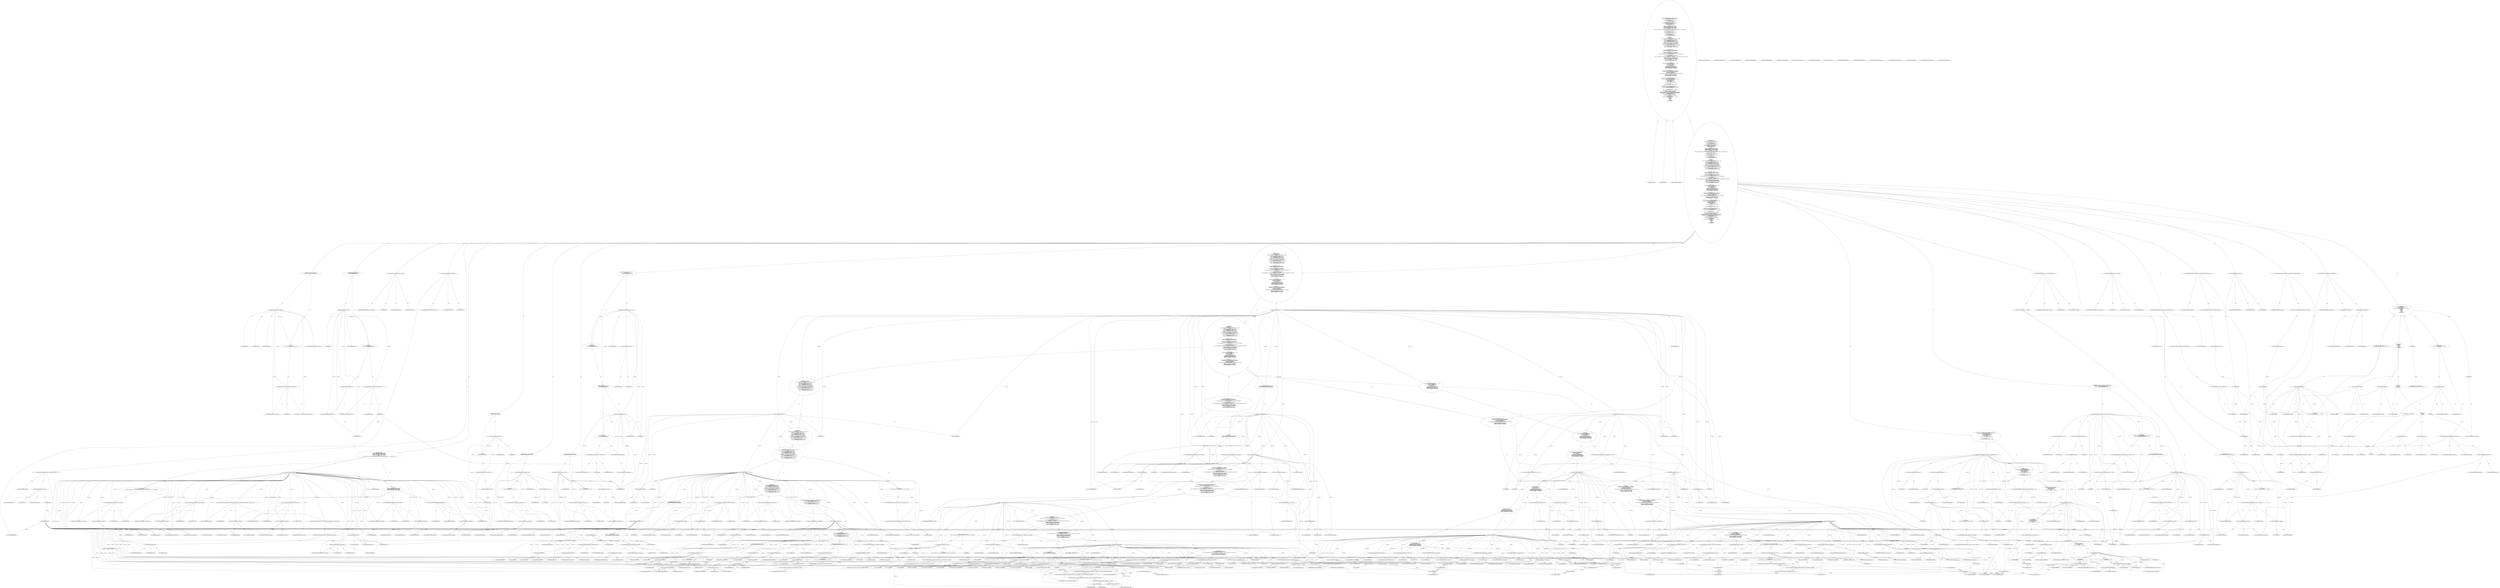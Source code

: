 digraph "execute#?" {
0 [label="2:CtTypeReferenceImpl@void" shape=ellipse]
1 [label="2:CtVirtualElement@execute" shape=ellipse]
2 [label="2:CtTypeReferenceImpl@BuildException" shape=ellipse]
3 [label="3:CtExecutableReferenceImpl@equals(java.lang.Object)" shape=ellipse]
4 [label="3:CtVirtualElement@equals" shape=ellipse]
5 [label="3:CtLiteralImpl@\"javadoc2\"" shape=ellipse]
6 [label="3:CtFieldReadImpl@taskType" shape=ellipse]
7 [label="3:CtInvocationImpl@\"javadoc2\".equals(taskType)" shape=ellipse]
8 [label="4:CtExecutableReferenceImpl@log(java.lang.String)" shape=ellipse]
9 [label="4:CtVirtualElement@log" shape=ellipse]
10 [label="4:CtLiteralImpl@\"!! javadoc2 is deprecated. Use javadoc instead. !!\"" shape=ellipse]
11 [label="4:CtInvocationImpl@log(\"!! javadoc2 is deprecated. Use javadoc instead. !!\")" shape=ellipse]
12 [label="3:CtBlockImpl@\{
    log(\"!! javadoc2 is deprecated. Use javadoc instead. !!\");
\}" shape=ellipse]
13 [label="3:CtIfImpl@if (\"javadoc2\".equals(taskType)) \{
    log(\"!! javadoc2 is deprecated. Use javadoc instead. !!\");
\}" shape=ellipse]
14 [label="6:CtFieldReadImpl@sourcePath" shape=ellipse]
15 [label="6:CtLiteralImpl@null" shape=ellipse]
16 [label="6:CtBinaryOperatorImpl@sourcePath == null" shape=ellipse]
17 [label="7:CtTypeReferenceImpl@String" shape=ellipse]
18 [label="7:CtLiteralImpl@\"sourcePath attribute must be set!\"" shape=ellipse]
19 [label="7:CtVirtualElement@msg" shape=ellipse]
20 [label="7:CtLocalVariableImpl@String msg = \"sourcePath attribute must be set!\"" shape=ellipse]
21 [label="8:CtTypeReferenceImpl@BuildException" shape=ellipse]
22 [label="8:CtVariableReadImpl@msg" shape=ellipse]
23 [label="8:CtConstructorCallImpl@new BuildException(msg)" shape=ellipse]
24 [label="8:CtThrowImpl@throw new BuildException(msg)" shape=ellipse]
25 [label="6:CtBlockImpl@\{
    String msg = \"sourcePath attribute must be set!\";
    throw new BuildException(msg);
\}" shape=ellipse]
26 [label="6:CtIfImpl@if (sourcePath == null) \{
    String msg = \"sourcePath attribute must be set!\";
    throw new BuildException(msg);
\}" shape=ellipse]
27 [label="10:CtExecutableReferenceImpl@log(java.lang.String,<unknown>)" shape=ellipse]
28 [label="10:CtVirtualElement@log" shape=ellipse]
29 [label="10:CtLiteralImpl@\"Generating Javadoc\"" shape=ellipse]
30 [label="10:CtTypeAccessImpl@MSG_INFO" shape=ellipse]
31 [label="10:CtInvocationImpl@log(\"Generating Javadoc\", MSG_INFO)" shape=ellipse]
32 [label="11:CtTypeReferenceImpl@Commandline" shape=ellipse]
33 [label="11:CtExecutableReferenceImpl@clone()" shape=ellipse]
34 [label="11:CtVirtualElement@clone" shape=ellipse]
35 [label="11:CtFieldReadImpl@cmd" shape=ellipse]
36 [label="11:CtInvocationImpl@((Commandline) (cmd.clone()))" shape=ellipse]
37 [label="11:CtTypeReferenceImpl@Commandline" shape=ellipse]
38 [label="11:CtVirtualElement@toExecute" shape=ellipse]
39 [label="11:CtLocalVariableImpl@Commandline toExecute = ((Commandline) (cmd.clone()))" shape=ellipse]
40 [label="12:CtExecutableReferenceImpl@setExecutable(java.lang.String)" shape=ellipse]
41 [label="12:CtVirtualElement@setExecutable" shape=ellipse]
42 [label="12:CtVariableReadImpl@toExecute" shape=ellipse]
43 [label="12:CtLiteralImpl@\"javadoc\"" shape=ellipse]
44 [label="12:CtInvocationImpl@toExecute.setExecutable(\"javadoc\")" shape=ellipse]
45 [label="13:CtFieldReadImpl@classpath" shape=ellipse]
46 [label="13:CtLiteralImpl@null" shape=ellipse]
47 [label="13:CtBinaryOperatorImpl@classpath == null" shape=ellipse]
48 [label="14:CtFieldWriteImpl@classpath" shape=ellipse]
49 [label="14:CtFieldReadImpl@Path.systemClasspath" shape=ellipse]
50 [label="14:CtAssignmentImpl@classpath = Path.systemClasspath" shape=ellipse]
51 [label="13:CtBlockImpl@\{
    classpath = Path.systemClasspath;
\}" shape=ellipse]
52 [label="13:CtIfImpl@if (classpath == null) \{
    classpath = Path.systemClasspath;
\}" shape=ellipse]
53 [label="16:CtFieldReadImpl@javadoc1" shape=ellipse]
54 [label="16:CtUnaryOperatorImpl@!javadoc1" shape=ellipse]
55 [label="17:CtExecutableReferenceImpl@setValue(java.lang.String)" shape=ellipse]
56 [label="17:CtVirtualElement@setValue" shape=ellipse]
57 [label="17:CtExecutableReferenceImpl@createArgument()" shape=ellipse]
58 [label="17:CtVirtualElement@createArgument" shape=ellipse]
59 [label="17:CtVariableReadImpl@toExecute" shape=ellipse]
60 [label="17:CtInvocationImpl@toExecute.createArgument()" shape=ellipse]
61 [label="17:CtLiteralImpl@\"-classpath\"" shape=ellipse]
62 [label="17:CtInvocationImpl@toExecute.createArgument().setValue(\"-classpath\")" shape=ellipse]
63 [label="18:CtExecutableReferenceImpl@setPath()" shape=ellipse]
64 [label="18:CtVirtualElement@setPath" shape=ellipse]
65 [label="18:CtExecutableReferenceImpl@createArgument()" shape=ellipse]
66 [label="18:CtVirtualElement@createArgument" shape=ellipse]
67 [label="18:CtVariableReadImpl@toExecute" shape=ellipse]
68 [label="18:CtInvocationImpl@toExecute.createArgument()" shape=ellipse]
69 [label="18:CtFieldReadImpl@classpath" shape=ellipse]
70 [label="18:CtInvocationImpl@toExecute.createArgument().setPath(classpath)" shape=ellipse]
71 [label="19:CtExecutableReferenceImpl@setValue(java.lang.String)" shape=ellipse]
72 [label="19:CtVirtualElement@setValue" shape=ellipse]
73 [label="19:CtExecutableReferenceImpl@createArgument()" shape=ellipse]
74 [label="19:CtVirtualElement@createArgument" shape=ellipse]
75 [label="19:CtVariableReadImpl@toExecute" shape=ellipse]
76 [label="19:CtInvocationImpl@toExecute.createArgument()" shape=ellipse]
77 [label="19:CtLiteralImpl@\"-sourcepath\"" shape=ellipse]
78 [label="19:CtInvocationImpl@toExecute.createArgument().setValue(\"-sourcepath\")" shape=ellipse]
79 [label="20:CtExecutableReferenceImpl@setPath()" shape=ellipse]
80 [label="20:CtVirtualElement@setPath" shape=ellipse]
81 [label="20:CtExecutableReferenceImpl@createArgument()" shape=ellipse]
82 [label="20:CtVirtualElement@createArgument" shape=ellipse]
83 [label="20:CtVariableReadImpl@toExecute" shape=ellipse]
84 [label="20:CtInvocationImpl@toExecute.createArgument()" shape=ellipse]
85 [label="20:CtFieldReadImpl@sourcePath" shape=ellipse]
86 [label="20:CtInvocationImpl@toExecute.createArgument().setPath(sourcePath)" shape=ellipse]
87 [label="16:CtBlockImpl@\{
    toExecute.createArgument().setValue(\"-classpath\");
    toExecute.createArgument().setPath(classpath);
    toExecute.createArgument().setValue(\"-sourcepath\");
    toExecute.createArgument().setPath(sourcePath);
\}" shape=ellipse]
88 [label="22:CtExecutableReferenceImpl@setValue(java.lang.String)" shape=ellipse]
89 [label="22:CtVirtualElement@setValue" shape=ellipse]
90 [label="22:CtExecutableReferenceImpl@createArgument()" shape=ellipse]
91 [label="22:CtVirtualElement@createArgument" shape=ellipse]
92 [label="22:CtVariableReadImpl@toExecute" shape=ellipse]
93 [label="22:CtInvocationImpl@toExecute.createArgument()" shape=ellipse]
94 [label="22:CtLiteralImpl@\"-classpath\"" shape=ellipse]
95 [label="22:CtInvocationImpl@toExecute.createArgument().setValue(\"-classpath\")" shape=ellipse]
96 [label="25:CtExecutableReferenceImpl@setValue()" shape=ellipse]
97 [label="23:CtVirtualElement@setValue" shape=ellipse]
98 [label="24:CtExecutableReferenceImpl@createArgument()" shape=ellipse]
99 [label="23:CtVirtualElement@createArgument" shape=ellipse]
100 [label="23:CtVariableReadImpl@toExecute" shape=ellipse]
101 [label="23:CtInvocationImpl@toExecute.createArgument()" shape=ellipse]
102 [label="26:CtExecutableReferenceImpl@toString()" shape=ellipse]
103 [label="26:CtVirtualElement@toString" shape=ellipse]
104 [label="26:CtFieldReadImpl@sourcePath" shape=ellipse]
105 [label="26:CtInvocationImpl@sourcePath.toString()" shape=ellipse]
106 [label="26:CtExecutableReferenceImpl@getProperty(java.lang.String)" shape=ellipse]
107 [label="26:CtVirtualElement@getProperty" shape=ellipse]
108 [label="26:CtTypeAccessImpl@System" shape=ellipse]
109 [label="26:CtLiteralImpl@\"path.separator\"" shape=ellipse]
110 [label="26:CtInvocationImpl@System.getProperty(\"path.separator\")" shape=ellipse]
111 [label="26:CtBinaryOperatorImpl@(sourcePath.toString() + System.getProperty(\"path.separator\"))" shape=ellipse]
112 [label="27:CtExecutableReferenceImpl@toString()" shape=ellipse]
113 [label="27:CtVirtualElement@toString" shape=ellipse]
114 [label="27:CtFieldReadImpl@classpath" shape=ellipse]
115 [label="27:CtInvocationImpl@classpath.toString()" shape=ellipse]
116 [label="26:CtBinaryOperatorImpl@(sourcePath.toString() + System.getProperty(\"path.separator\")) + classpath.toString()" shape=ellipse]
117 [label="23:CtInvocationImpl@toExecute.createArgument().setValue((sourcePath.toString() + System.getProperty(\"path.separator\")) + classpath.toString())" shape=ellipse]
118 [label="21:CtBlockImpl@\{
    toExecute.createArgument().setValue(\"-classpath\");
    toExecute.createArgument().setValue((sourcePath.toString() + System.getProperty(\"path.separator\")) + classpath.toString());
\}" shape=ellipse]
119 [label="16:CtIfImpl@if (!javadoc1) \{
    toExecute.createArgument().setValue(\"-classpath\");
    toExecute.createArgument().setPath(classpath);
    toExecute.createArgument().setValue(\"-sourcepath\");
    toExecute.createArgument().setPath(sourcePath);
\} else \{
    toExecute.createArgument().setValue(\"-classpath\");
    toExecute.createArgument().setValue((sourcePath.toString() + System.getProperty(\"path.separator\")) + classpath.toString());
\}" shape=ellipse]
120 [label="29:CtFieldReadImpl@version" shape=ellipse]
121 [label="29:CtFieldReadImpl@doclet" shape=ellipse]
122 [label="29:CtLiteralImpl@null" shape=ellipse]
123 [label="29:CtBinaryOperatorImpl@(doclet == null)" shape=ellipse]
124 [label="29:CtBinaryOperatorImpl@version && (doclet == null)" shape=ellipse]
125 [label="30:CtExecutableReferenceImpl@setValue(java.lang.String)" shape=ellipse]
126 [label="30:CtVirtualElement@setValue" shape=ellipse]
127 [label="30:CtExecutableReferenceImpl@createArgument()" shape=ellipse]
128 [label="30:CtVirtualElement@createArgument" shape=ellipse]
129 [label="30:CtVariableReadImpl@toExecute" shape=ellipse]
130 [label="30:CtInvocationImpl@toExecute.createArgument()" shape=ellipse]
131 [label="30:CtLiteralImpl@\"-version\"" shape=ellipse]
132 [label="30:CtInvocationImpl@toExecute.createArgument().setValue(\"-version\")" shape=ellipse]
133 [label="29:CtBlockImpl@\{
    toExecute.createArgument().setValue(\"-version\");
\}" shape=ellipse]
134 [label="29:CtIfImpl@if (version && (doclet == null)) \{
    toExecute.createArgument().setValue(\"-version\");
\}" shape=ellipse]
135 [label="32:CtFieldReadImpl@author" shape=ellipse]
136 [label="32:CtFieldReadImpl@doclet" shape=ellipse]
137 [label="32:CtLiteralImpl@null" shape=ellipse]
138 [label="32:CtBinaryOperatorImpl@(doclet == null)" shape=ellipse]
139 [label="32:CtBinaryOperatorImpl@author && (doclet == null)" shape=ellipse]
140 [label="33:CtExecutableReferenceImpl@setValue(java.lang.String)" shape=ellipse]
141 [label="33:CtVirtualElement@setValue" shape=ellipse]
142 [label="33:CtExecutableReferenceImpl@createArgument()" shape=ellipse]
143 [label="33:CtVirtualElement@createArgument" shape=ellipse]
144 [label="33:CtVariableReadImpl@toExecute" shape=ellipse]
145 [label="33:CtInvocationImpl@toExecute.createArgument()" shape=ellipse]
146 [label="33:CtLiteralImpl@\"-author\"" shape=ellipse]
147 [label="33:CtInvocationImpl@toExecute.createArgument().setValue(\"-author\")" shape=ellipse]
148 [label="32:CtBlockImpl@\{
    toExecute.createArgument().setValue(\"-author\");
\}" shape=ellipse]
149 [label="32:CtIfImpl@if (author && (doclet == null)) \{
    toExecute.createArgument().setValue(\"-author\");
\}" shape=ellipse]
150 [label="35:CtFieldReadImpl@javadoc1" shape=ellipse]
151 [label="35:CtFieldReadImpl@doclet" shape=ellipse]
152 [label="35:CtLiteralImpl@null" shape=ellipse]
153 [label="35:CtBinaryOperatorImpl@(doclet == null)" shape=ellipse]
154 [label="35:CtBinaryOperatorImpl@javadoc1 || (doclet == null)" shape=ellipse]
155 [label="36:CtFieldReadImpl@destDir" shape=ellipse]
156 [label="36:CtLiteralImpl@null" shape=ellipse]
157 [label="36:CtBinaryOperatorImpl@destDir == null" shape=ellipse]
158 [label="37:CtTypeReferenceImpl@String" shape=ellipse]
159 [label="37:CtLiteralImpl@\"destDir attribute must be set!\"" shape=ellipse]
160 [label="37:CtVirtualElement@msg" shape=ellipse]
161 [label="37:CtLocalVariableImpl@String msg = \"destDir attribute must be set!\"" shape=ellipse]
162 [label="38:CtTypeReferenceImpl@BuildException" shape=ellipse]
163 [label="38:CtVariableReadImpl@msg" shape=ellipse]
164 [label="38:CtConstructorCallImpl@new BuildException(msg)" shape=ellipse]
165 [label="38:CtThrowImpl@throw new BuildException(msg)" shape=ellipse]
166 [label="36:CtBlockImpl@\{
    String msg = \"destDir attribute must be set!\";
    throw new BuildException(msg);
\}" shape=ellipse]
167 [label="36:CtIfImpl@if (destDir == null) \{
    String msg = \"destDir attribute must be set!\";
    throw new BuildException(msg);
\}" shape=ellipse]
168 [label="35:CtBlockImpl@\{
    if (destDir == null) \{
        String msg = \"destDir attribute must be set!\";
        throw new BuildException(msg);
    \}
\}" shape=ellipse]
169 [label="35:CtIfImpl@if (javadoc1 || (doclet == null)) \{
    if (destDir == null) \{
        String msg = \"destDir attribute must be set!\";
        throw new BuildException(msg);
    \}
\}" shape=ellipse]
170 [label="41:CtFieldReadImpl@javadoc1" shape=ellipse]
171 [label="41:CtUnaryOperatorImpl@!javadoc1" shape=ellipse]
172 [label="42:CtFieldReadImpl@doclet" shape=ellipse]
173 [label="42:CtLiteralImpl@null" shape=ellipse]
174 [label="42:CtBinaryOperatorImpl@doclet != null" shape=ellipse]
175 [label="43:CtExecutableReferenceImpl@getName()" shape=ellipse]
176 [label="43:CtVirtualElement@getName" shape=ellipse]
177 [label="43:CtFieldReadImpl@doclet" shape=ellipse]
178 [label="43:CtInvocationImpl@doclet.getName()" shape=ellipse]
179 [label="43:CtLiteralImpl@null" shape=ellipse]
180 [label="43:CtBinaryOperatorImpl@doclet.getName() == null" shape=ellipse]
181 [label="44:CtTypeReferenceImpl@BuildException" shape=ellipse]
182 [label="44:CtLiteralImpl@\"The doclet name must be specified.\"" shape=ellipse]
183 [label="44:CtFieldReadImpl@location" shape=ellipse]
184 [label="44:CtConstructorCallImpl@new BuildException(\"The doclet name must be specified.\", location)" shape=ellipse]
185 [label="44:CtThrowImpl@throw new BuildException(\"The doclet name must be specified.\", location)" shape=ellipse]
186 [label="43:CtBlockImpl@\{
    throw new BuildException(\"The doclet name must be specified.\", location);
\}" shape=ellipse]
187 [label="46:CtExecutableReferenceImpl@setValue(java.lang.String)" shape=ellipse]
188 [label="46:CtVirtualElement@setValue" shape=ellipse]
189 [label="46:CtExecutableReferenceImpl@createArgument()" shape=ellipse]
190 [label="46:CtVirtualElement@createArgument" shape=ellipse]
191 [label="46:CtVariableReadImpl@toExecute" shape=ellipse]
192 [label="46:CtInvocationImpl@toExecute.createArgument()" shape=ellipse]
193 [label="46:CtLiteralImpl@\"-doclet\"" shape=ellipse]
194 [label="46:CtInvocationImpl@toExecute.createArgument().setValue(\"-doclet\")" shape=ellipse]
195 [label="47:CtExecutableReferenceImpl@setValue()" shape=ellipse]
196 [label="47:CtVirtualElement@setValue" shape=ellipse]
197 [label="47:CtExecutableReferenceImpl@createArgument()" shape=ellipse]
198 [label="47:CtVirtualElement@createArgument" shape=ellipse]
199 [label="47:CtVariableReadImpl@toExecute" shape=ellipse]
200 [label="47:CtInvocationImpl@toExecute.createArgument()" shape=ellipse]
201 [label="47:CtExecutableReferenceImpl@getName()" shape=ellipse]
202 [label="47:CtVirtualElement@getName" shape=ellipse]
203 [label="47:CtFieldReadImpl@doclet" shape=ellipse]
204 [label="47:CtInvocationImpl@doclet.getName()" shape=ellipse]
205 [label="47:CtInvocationImpl@toExecute.createArgument().setValue(doclet.getName())" shape=ellipse]
206 [label="48:CtExecutableReferenceImpl@getPath()" shape=ellipse]
207 [label="48:CtVirtualElement@getPath" shape=ellipse]
208 [label="48:CtFieldReadImpl@doclet" shape=ellipse]
209 [label="48:CtInvocationImpl@doclet.getPath()" shape=ellipse]
210 [label="48:CtLiteralImpl@null" shape=ellipse]
211 [label="48:CtBinaryOperatorImpl@doclet.getPath() != null" shape=ellipse]
212 [label="49:CtExecutableReferenceImpl@setValue(java.lang.String)" shape=ellipse]
213 [label="49:CtVirtualElement@setValue" shape=ellipse]
214 [label="49:CtExecutableReferenceImpl@createArgument()" shape=ellipse]
215 [label="49:CtVirtualElement@createArgument" shape=ellipse]
216 [label="49:CtVariableReadImpl@toExecute" shape=ellipse]
217 [label="49:CtInvocationImpl@toExecute.createArgument()" shape=ellipse]
218 [label="49:CtLiteralImpl@\"-docletpath\"" shape=ellipse]
219 [label="49:CtInvocationImpl@toExecute.createArgument().setValue(\"-docletpath\")" shape=ellipse]
220 [label="50:CtExecutableReferenceImpl@setPath()" shape=ellipse]
221 [label="50:CtVirtualElement@setPath" shape=ellipse]
222 [label="50:CtExecutableReferenceImpl@createArgument()" shape=ellipse]
223 [label="50:CtVirtualElement@createArgument" shape=ellipse]
224 [label="50:CtVariableReadImpl@toExecute" shape=ellipse]
225 [label="50:CtInvocationImpl@toExecute.createArgument()" shape=ellipse]
226 [label="50:CtExecutableReferenceImpl@getPath()" shape=ellipse]
227 [label="50:CtVirtualElement@getPath" shape=ellipse]
228 [label="50:CtFieldReadImpl@doclet" shape=ellipse]
229 [label="50:CtInvocationImpl@doclet.getPath()" shape=ellipse]
230 [label="50:CtInvocationImpl@toExecute.createArgument().setPath(doclet.getPath())" shape=ellipse]
231 [label="48:CtBlockImpl@\{
    toExecute.createArgument().setValue(\"-docletpath\");
    toExecute.createArgument().setPath(doclet.getPath());
\}" shape=ellipse]
232 [label="48:CtIfImpl@if (doclet.getPath() != null) \{
    toExecute.createArgument().setValue(\"-docletpath\");
    toExecute.createArgument().setPath(doclet.getPath());
\}" shape=ellipse]
233 [label="52:CtTypeReferenceImpl@Enumeration" shape=ellipse]
234 [label="52:CtExecutableReferenceImpl@getParams()" shape=ellipse]
235 [label="52:CtVirtualElement@getParams" shape=ellipse]
236 [label="52:CtFieldReadImpl@doclet" shape=ellipse]
237 [label="52:CtInvocationImpl@doclet.getParams()" shape=ellipse]
238 [label="52:CtVirtualElement@e" shape=ellipse]
239 [label="52:CtLocalVariableImpl@Enumeration e = doclet.getParams()" shape=ellipse]
240 [label="52:CtExecutableReferenceImpl@hasMoreElements()" shape=ellipse]
241 [label="52:CtVirtualElement@hasMoreElements" shape=ellipse]
242 [label="52:CtVariableReadImpl@e" shape=ellipse]
243 [label="52:CtInvocationImpl@e.hasMoreElements()" shape=ellipse]
244 [label="53:CtTypeReferenceImpl@DocletParam" shape=ellipse]
245 [label="53:CtExecutableReferenceImpl@nextElement()" shape=ellipse]
246 [label="53:CtVirtualElement@nextElement" shape=ellipse]
247 [label="53:CtVariableReadImpl@e" shape=ellipse]
248 [label="53:CtInvocationImpl@((DocletParam) (e.nextElement()))" shape=ellipse]
249 [label="53:CtTypeReferenceImpl@DocletParam" shape=ellipse]
250 [label="53:CtVirtualElement@param" shape=ellipse]
251 [label="53:CtLocalVariableImpl@DocletParam param = ((DocletParam) (e.nextElement()))" shape=ellipse]
252 [label="54:CtExecutableReferenceImpl@getName()" shape=ellipse]
253 [label="54:CtVirtualElement@getName" shape=ellipse]
254 [label="54:CtVariableReadImpl@param" shape=ellipse]
255 [label="54:CtInvocationImpl@param.getName()" shape=ellipse]
256 [label="54:CtLiteralImpl@null" shape=ellipse]
257 [label="54:CtBinaryOperatorImpl@param.getName() == null" shape=ellipse]
258 [label="55:CtTypeReferenceImpl@BuildException" shape=ellipse]
259 [label="55:CtLiteralImpl@\"Doclet parameters must have a name\"" shape=ellipse]
260 [label="55:CtConstructorCallImpl@new BuildException(\"Doclet parameters must have a name\")" shape=ellipse]
261 [label="55:CtThrowImpl@throw new BuildException(\"Doclet parameters must have a name\")" shape=ellipse]
262 [label="54:CtBlockImpl@\{
    throw new BuildException(\"Doclet parameters must have a name\");
\}" shape=ellipse]
263 [label="54:CtIfImpl@if (param.getName() == null) \{
    throw new BuildException(\"Doclet parameters must have a name\");
\}" shape=ellipse]
264 [label="57:CtExecutableReferenceImpl@setValue()" shape=ellipse]
265 [label="57:CtVirtualElement@setValue" shape=ellipse]
266 [label="57:CtExecutableReferenceImpl@createArgument()" shape=ellipse]
267 [label="57:CtVirtualElement@createArgument" shape=ellipse]
268 [label="57:CtVariableReadImpl@toExecute" shape=ellipse]
269 [label="57:CtInvocationImpl@toExecute.createArgument()" shape=ellipse]
270 [label="57:CtExecutableReferenceImpl@getName()" shape=ellipse]
271 [label="57:CtVirtualElement@getName" shape=ellipse]
272 [label="57:CtVariableReadImpl@param" shape=ellipse]
273 [label="57:CtInvocationImpl@param.getName()" shape=ellipse]
274 [label="57:CtInvocationImpl@toExecute.createArgument().setValue(param.getName())" shape=ellipse]
275 [label="58:CtExecutableReferenceImpl@getValue()" shape=ellipse]
276 [label="58:CtVirtualElement@getValue" shape=ellipse]
277 [label="58:CtVariableReadImpl@param" shape=ellipse]
278 [label="58:CtInvocationImpl@param.getValue()" shape=ellipse]
279 [label="58:CtLiteralImpl@null" shape=ellipse]
280 [label="58:CtBinaryOperatorImpl@param.getValue() != null" shape=ellipse]
281 [label="59:CtExecutableReferenceImpl@setValue()" shape=ellipse]
282 [label="59:CtVirtualElement@setValue" shape=ellipse]
283 [label="59:CtExecutableReferenceImpl@createArgument()" shape=ellipse]
284 [label="59:CtVirtualElement@createArgument" shape=ellipse]
285 [label="59:CtVariableReadImpl@toExecute" shape=ellipse]
286 [label="59:CtInvocationImpl@toExecute.createArgument()" shape=ellipse]
287 [label="59:CtExecutableReferenceImpl@getValue()" shape=ellipse]
288 [label="59:CtVirtualElement@getValue" shape=ellipse]
289 [label="59:CtVariableReadImpl@param" shape=ellipse]
290 [label="59:CtInvocationImpl@param.getValue()" shape=ellipse]
291 [label="59:CtInvocationImpl@toExecute.createArgument().setValue(param.getValue())" shape=ellipse]
292 [label="58:CtBlockImpl@\{
    toExecute.createArgument().setValue(param.getValue());
\}" shape=ellipse]
293 [label="58:CtIfImpl@if (param.getValue() != null) \{
    toExecute.createArgument().setValue(param.getValue());
\}" shape=ellipse]
294 [label="52:CtBlockImpl@\{
    DocletParam param = ((DocletParam) (e.nextElement()));
    if (param.getName() == null) \{
        throw new BuildException(\"Doclet parameters must have a name\");
    \}
    toExecute.createArgument().setValue(param.getName());
    if (param.getValue() != null) \{
        toExecute.createArgument().setValue(param.getValue());
    \}
\}" shape=ellipse]
295 [label="52:CtForImpl@for (Enumeration e = doclet.getParams(); e.hasMoreElements();) \{
    DocletParam param = ((DocletParam) (e.nextElement()));
    if (param.getName() == null) \{
        throw new BuildException(\"Doclet parameters must have a name\");
    \}
    toExecute.createArgument().setValue(param.getName());
    if (param.getValue() != null) \{
        toExecute.createArgument().setValue(param.getValue());
    \}
\}" shape=ellipse]
296 [label="45:CtBlockImpl@\{
    toExecute.createArgument().setValue(\"-doclet\");
    toExecute.createArgument().setValue(doclet.getName());
    if (doclet.getPath() != null) \{
        toExecute.createArgument().setValue(\"-docletpath\");
        toExecute.createArgument().setPath(doclet.getPath());
    \}
    for (Enumeration e = doclet.getParams(); e.hasMoreElements();) \{
        DocletParam param = ((DocletParam) (e.nextElement()));
        if (param.getName() == null) \{
            throw new BuildException(\"Doclet parameters must have a name\");
        \}
        toExecute.createArgument().setValue(param.getName());
        if (param.getValue() != null) \{
            toExecute.createArgument().setValue(param.getValue());
        \}
    \}
\}" shape=ellipse]
297 [label="43:CtIfImpl@if (doclet.getName() == null) \{
    throw new BuildException(\"The doclet name must be specified.\", location);
\} else \{
    toExecute.createArgument().setValue(\"-doclet\");
    toExecute.createArgument().setValue(doclet.getName());
    if (doclet.getPath() != null) \{
        toExecute.createArgument().setValue(\"-docletpath\");
        toExecute.createArgument().setPath(doclet.getPath());
    \}
    for (Enumeration e = doclet.getParams(); e.hasMoreElements();) \{
        DocletParam param = ((DocletParam) (e.nextElement()));
        if (param.getName() == null) \{
            throw new BuildException(\"Doclet parameters must have a name\");
        \}
        toExecute.createArgument().setValue(param.getName());
        if (param.getValue() != null) \{
            toExecute.createArgument().setValue(param.getValue());
        \}
    \}
\}" shape=ellipse]
298 [label="42:CtBlockImpl@\{
    if (doclet.getName() == null) \{
        throw new BuildException(\"The doclet name must be specified.\", location);
    \} else \{
        toExecute.createArgument().setValue(\"-doclet\");
        toExecute.createArgument().setValue(doclet.getName());
        if (doclet.getPath() != null) \{
            toExecute.createArgument().setValue(\"-docletpath\");
            toExecute.createArgument().setPath(doclet.getPath());
        \}
        for (Enumeration e = doclet.getParams(); e.hasMoreElements();) \{
            DocletParam param = ((DocletParam) (e.nextElement()));
            if (param.getName() == null) \{
                throw new BuildException(\"Doclet parameters must have a name\");
            \}
            toExecute.createArgument().setValue(param.getName());
            if (param.getValue() != null) \{
                toExecute.createArgument().setValue(param.getValue());
            \}
        \}
    \}
\}" shape=ellipse]
299 [label="42:CtIfImpl@if (doclet != null) \{
    if (doclet.getName() == null) \{
        throw new BuildException(\"The doclet name must be specified.\", location);
    \} else \{
        toExecute.createArgument().setValue(\"-doclet\");
        toExecute.createArgument().setValue(doclet.getName());
        if (doclet.getPath() != null) \{
            toExecute.createArgument().setValue(\"-docletpath\");
            toExecute.createArgument().setPath(doclet.getPath());
        \}
        for (Enumeration e = doclet.getParams(); e.hasMoreElements();) \{
            DocletParam param = ((DocletParam) (e.nextElement()));
            if (param.getName() == null) \{
                throw new BuildException(\"Doclet parameters must have a name\");
            \}
            toExecute.createArgument().setValue(param.getName());
            if (param.getValue() != null) \{
                toExecute.createArgument().setValue(param.getValue());
            \}
        \}
    \}
\}" shape=ellipse]
300 [label="64:CtFieldReadImpl@bootclasspath" shape=ellipse]
301 [label="64:CtLiteralImpl@null" shape=ellipse]
302 [label="64:CtBinaryOperatorImpl@bootclasspath != null" shape=ellipse]
303 [label="65:CtExecutableReferenceImpl@setValue(java.lang.String)" shape=ellipse]
304 [label="65:CtVirtualElement@setValue" shape=ellipse]
305 [label="65:CtExecutableReferenceImpl@createArgument()" shape=ellipse]
306 [label="65:CtVirtualElement@createArgument" shape=ellipse]
307 [label="65:CtVariableReadImpl@toExecute" shape=ellipse]
308 [label="65:CtInvocationImpl@toExecute.createArgument()" shape=ellipse]
309 [label="65:CtLiteralImpl@\"-bootclasspath\"" shape=ellipse]
310 [label="65:CtInvocationImpl@toExecute.createArgument().setValue(\"-bootclasspath\")" shape=ellipse]
311 [label="66:CtExecutableReferenceImpl@setPath()" shape=ellipse]
312 [label="66:CtVirtualElement@setPath" shape=ellipse]
313 [label="66:CtExecutableReferenceImpl@createArgument()" shape=ellipse]
314 [label="66:CtVirtualElement@createArgument" shape=ellipse]
315 [label="66:CtVariableReadImpl@toExecute" shape=ellipse]
316 [label="66:CtInvocationImpl@toExecute.createArgument()" shape=ellipse]
317 [label="66:CtFieldReadImpl@bootclasspath" shape=ellipse]
318 [label="66:CtInvocationImpl@toExecute.createArgument().setPath(bootclasspath)" shape=ellipse]
319 [label="64:CtBlockImpl@\{
    toExecute.createArgument().setValue(\"-bootclasspath\");
    toExecute.createArgument().setPath(bootclasspath);
\}" shape=ellipse]
320 [label="64:CtIfImpl@if (bootclasspath != null) \{
    toExecute.createArgument().setValue(\"-bootclasspath\");
    toExecute.createArgument().setPath(bootclasspath);
\}" shape=ellipse]
321 [label="68:CtExecutableReferenceImpl@size()" shape=ellipse]
322 [label="68:CtVirtualElement@size" shape=ellipse]
323 [label="68:CtFieldReadImpl@links" shape=ellipse]
324 [label="68:CtInvocationImpl@links.size()" shape=ellipse]
325 [label="68:CtLiteralImpl@0" shape=ellipse]
326 [label="68:CtBinaryOperatorImpl@links.size() != 0" shape=ellipse]
327 [label="69:CtTypeReferenceImpl@Enumeration" shape=ellipse]
328 [label="69:CtExecutableReferenceImpl@elements()" shape=ellipse]
329 [label="69:CtVirtualElement@elements" shape=ellipse]
330 [label="69:CtFieldReadImpl@links" shape=ellipse]
331 [label="69:CtInvocationImpl@links.elements()" shape=ellipse]
332 [label="69:CtVirtualElement@e" shape=ellipse]
333 [label="69:CtLocalVariableImpl@Enumeration e = links.elements()" shape=ellipse]
334 [label="69:CtExecutableReferenceImpl@hasMoreElements()" shape=ellipse]
335 [label="69:CtVirtualElement@hasMoreElements" shape=ellipse]
336 [label="69:CtVariableReadImpl@e" shape=ellipse]
337 [label="69:CtInvocationImpl@e.hasMoreElements()" shape=ellipse]
338 [label="70:CtTypeReferenceImpl@LinkArgument" shape=ellipse]
339 [label="70:CtExecutableReferenceImpl@nextElement()" shape=ellipse]
340 [label="70:CtVirtualElement@nextElement" shape=ellipse]
341 [label="70:CtVariableReadImpl@e" shape=ellipse]
342 [label="70:CtInvocationImpl@((LinkArgument) (e.nextElement()))" shape=ellipse]
343 [label="70:CtTypeReferenceImpl@LinkArgument" shape=ellipse]
344 [label="70:CtVirtualElement@la" shape=ellipse]
345 [label="70:CtLocalVariableImpl@LinkArgument la = ((LinkArgument) (e.nextElement()))" shape=ellipse]
346 [label="71:CtExecutableReferenceImpl@getHref()" shape=ellipse]
347 [label="71:CtVirtualElement@getHref" shape=ellipse]
348 [label="71:CtVariableReadImpl@la" shape=ellipse]
349 [label="71:CtInvocationImpl@la.getHref()" shape=ellipse]
350 [label="71:CtLiteralImpl@null" shape=ellipse]
351 [label="71:CtBinaryOperatorImpl@la.getHref() == null" shape=ellipse]
352 [label="72:CtTypeReferenceImpl@BuildException" shape=ellipse]
353 [label="73:CtLiteralImpl@\"Links must provide the URL to the external class documentation.\"" shape=ellipse]
354 [label="72:CtConstructorCallImpl@new BuildException(\"Links must provide the URL to the external class documentation.\")" shape=ellipse]
355 [label="72:CtThrowImpl@throw new BuildException(\"Links must provide the URL to the external class documentation.\")" shape=ellipse]
356 [label="71:CtBlockImpl@\{
    throw new BuildException(\"Links must provide the URL to the external class documentation.\");
\}" shape=ellipse]
357 [label="71:CtIfImpl@if (la.getHref() == null) \{
    throw new BuildException(\"Links must provide the URL to the external class documentation.\");
\}" shape=ellipse]
358 [label="75:CtExecutableReferenceImpl@isLinkOffline()" shape=ellipse]
359 [label="75:CtVirtualElement@isLinkOffline" shape=ellipse]
360 [label="75:CtVariableReadImpl@la" shape=ellipse]
361 [label="75:CtInvocationImpl@la.isLinkOffline()" shape=ellipse]
362 [label="76:CtTypeReferenceImpl@String" shape=ellipse]
363 [label="76:CtExecutableReferenceImpl@getPackagelistLoc()" shape=ellipse]
364 [label="76:CtVirtualElement@getPackagelistLoc" shape=ellipse]
365 [label="76:CtVariableReadImpl@la" shape=ellipse]
366 [label="76:CtInvocationImpl@la.getPackagelistLoc()" shape=ellipse]
367 [label="76:CtVirtualElement@packageListLocation" shape=ellipse]
368 [label="76:CtLocalVariableImpl@String packageListLocation = la.getPackagelistLoc()" shape=ellipse]
369 [label="77:CtVariableReadImpl@packageListLocation" shape=ellipse]
370 [label="77:CtLiteralImpl@null" shape=ellipse]
371 [label="77:CtBinaryOperatorImpl@packageListLocation == null" shape=ellipse]
372 [label="78:CtTypeReferenceImpl@BuildException" shape=ellipse]
373 [label="79:CtLiteralImpl@\"The package list location for link \"" shape=ellipse]
374 [label="79:CtExecutableReferenceImpl@getHref()" shape=ellipse]
375 [label="79:CtVirtualElement@getHref" shape=ellipse]
376 [label="79:CtVariableReadImpl@la" shape=ellipse]
377 [label="79:CtInvocationImpl@la.getHref()" shape=ellipse]
378 [label="79:CtBinaryOperatorImpl@(\"The package list location for link \" + la.getHref())" shape=ellipse]
379 [label="80:CtLiteralImpl@\" must be provided because the link is offline\"" shape=ellipse]
380 [label="79:CtBinaryOperatorImpl@(\"The package list location for link \" + la.getHref()) + \" must be provided because the link is offline\"" shape=ellipse]
381 [label="78:CtConstructorCallImpl@new BuildException((\"The package list location for link \" + la.getHref()) + \" must be provided because the link is offline\")" shape=ellipse]
382 [label="78:CtThrowImpl@throw new BuildException((\"The package list location for link \" + la.getHref()) + \" must be provided because the link is offline\")" shape=ellipse]
383 [label="77:CtBlockImpl@\{
    throw new BuildException((\"The package list location for link \" + la.getHref()) + \" must be provided because the link is offline\");
\}" shape=ellipse]
384 [label="77:CtIfImpl@if (packageListLocation == null) \{
    throw new BuildException((\"The package list location for link \" + la.getHref()) + \" must be provided because the link is offline\");
\}" shape=ellipse]
385 [label="82:CtExecutableReferenceImpl@setValue(java.lang.String)" shape=ellipse]
386 [label="82:CtVirtualElement@setValue" shape=ellipse]
387 [label="82:CtExecutableReferenceImpl@createArgument()" shape=ellipse]
388 [label="82:CtVirtualElement@createArgument" shape=ellipse]
389 [label="82:CtVariableReadImpl@toExecute" shape=ellipse]
390 [label="82:CtInvocationImpl@toExecute.createArgument()" shape=ellipse]
391 [label="82:CtLiteralImpl@\"-linkoffline\"" shape=ellipse]
392 [label="82:CtInvocationImpl@toExecute.createArgument().setValue(\"-linkoffline\")" shape=ellipse]
393 [label="83:CtExecutableReferenceImpl@setValue()" shape=ellipse]
394 [label="83:CtVirtualElement@setValue" shape=ellipse]
395 [label="83:CtExecutableReferenceImpl@createArgument()" shape=ellipse]
396 [label="83:CtVirtualElement@createArgument" shape=ellipse]
397 [label="83:CtVariableReadImpl@toExecute" shape=ellipse]
398 [label="83:CtInvocationImpl@toExecute.createArgument()" shape=ellipse]
399 [label="83:CtExecutableReferenceImpl@getHref()" shape=ellipse]
400 [label="83:CtVirtualElement@getHref" shape=ellipse]
401 [label="83:CtVariableReadImpl@la" shape=ellipse]
402 [label="83:CtInvocationImpl@la.getHref()" shape=ellipse]
403 [label="83:CtInvocationImpl@toExecute.createArgument().setValue(la.getHref())" shape=ellipse]
404 [label="84:CtExecutableReferenceImpl@setValue(java.lang.String)" shape=ellipse]
405 [label="84:CtVirtualElement@setValue" shape=ellipse]
406 [label="84:CtExecutableReferenceImpl@createArgument()" shape=ellipse]
407 [label="84:CtVirtualElement@createArgument" shape=ellipse]
408 [label="84:CtVariableReadImpl@toExecute" shape=ellipse]
409 [label="84:CtInvocationImpl@toExecute.createArgument()" shape=ellipse]
410 [label="84:CtVariableReadImpl@packageListLocation" shape=ellipse]
411 [label="84:CtInvocationImpl@toExecute.createArgument().setValue(packageListLocation)" shape=ellipse]
412 [label="75:CtBlockImpl@\{
    String packageListLocation = la.getPackagelistLoc();
    if (packageListLocation == null) \{
        throw new BuildException((\"The package list location for link \" + la.getHref()) + \" must be provided because the link is offline\");
    \}
    toExecute.createArgument().setValue(\"-linkoffline\");
    toExecute.createArgument().setValue(la.getHref());
    toExecute.createArgument().setValue(packageListLocation);
\}" shape=ellipse]
413 [label="86:CtExecutableReferenceImpl@setValue(java.lang.String)" shape=ellipse]
414 [label="86:CtVirtualElement@setValue" shape=ellipse]
415 [label="86:CtExecutableReferenceImpl@createArgument()" shape=ellipse]
416 [label="86:CtVirtualElement@createArgument" shape=ellipse]
417 [label="86:CtVariableReadImpl@toExecute" shape=ellipse]
418 [label="86:CtInvocationImpl@toExecute.createArgument()" shape=ellipse]
419 [label="86:CtLiteralImpl@\"-link\"" shape=ellipse]
420 [label="86:CtInvocationImpl@toExecute.createArgument().setValue(\"-link\")" shape=ellipse]
421 [label="87:CtExecutableReferenceImpl@setValue()" shape=ellipse]
422 [label="87:CtVirtualElement@setValue" shape=ellipse]
423 [label="87:CtExecutableReferenceImpl@createArgument()" shape=ellipse]
424 [label="87:CtVirtualElement@createArgument" shape=ellipse]
425 [label="87:CtVariableReadImpl@toExecute" shape=ellipse]
426 [label="87:CtInvocationImpl@toExecute.createArgument()" shape=ellipse]
427 [label="87:CtExecutableReferenceImpl@getHref()" shape=ellipse]
428 [label="87:CtVirtualElement@getHref" shape=ellipse]
429 [label="87:CtVariableReadImpl@la" shape=ellipse]
430 [label="87:CtInvocationImpl@la.getHref()" shape=ellipse]
431 [label="87:CtInvocationImpl@toExecute.createArgument().setValue(la.getHref())" shape=ellipse]
432 [label="85:CtBlockImpl@\{
    toExecute.createArgument().setValue(\"-link\");
    toExecute.createArgument().setValue(la.getHref());
\}" shape=ellipse]
433 [label="75:CtIfImpl@if (la.isLinkOffline()) \{
    String packageListLocation = la.getPackagelistLoc();
    if (packageListLocation == null) \{
        throw new BuildException((\"The package list location for link \" + la.getHref()) + \" must be provided because the link is offline\");
    \}
    toExecute.createArgument().setValue(\"-linkoffline\");
    toExecute.createArgument().setValue(la.getHref());
    toExecute.createArgument().setValue(packageListLocation);
\} else \{
    toExecute.createArgument().setValue(\"-link\");
    toExecute.createArgument().setValue(la.getHref());
\}" shape=ellipse]
434 [label="69:CtBlockImpl@\{
    LinkArgument la = ((LinkArgument) (e.nextElement()));
    if (la.getHref() == null) \{
        throw new BuildException(\"Links must provide the URL to the external class documentation.\");
    \}
    if (la.isLinkOffline()) \{
        String packageListLocation = la.getPackagelistLoc();
        if (packageListLocation == null) \{
            throw new BuildException((\"The package list location for link \" + la.getHref()) + \" must be provided because the link is offline\");
        \}
        toExecute.createArgument().setValue(\"-linkoffline\");
        toExecute.createArgument().setValue(la.getHref());
        toExecute.createArgument().setValue(packageListLocation);
    \} else \{
        toExecute.createArgument().setValue(\"-link\");
        toExecute.createArgument().setValue(la.getHref());
    \}
\}" shape=ellipse]
435 [label="69:CtForImpl@for (Enumeration e = links.elements(); e.hasMoreElements();) \{
    LinkArgument la = ((LinkArgument) (e.nextElement()));
    if (la.getHref() == null) \{
        throw new BuildException(\"Links must provide the URL to the external class documentation.\");
    \}
    if (la.isLinkOffline()) \{
        String packageListLocation = la.getPackagelistLoc();
        if (packageListLocation == null) \{
            throw new BuildException((\"The package list location for link \" + la.getHref()) + \" must be provided because the link is offline\");
        \}
        toExecute.createArgument().setValue(\"-linkoffline\");
        toExecute.createArgument().setValue(la.getHref());
        toExecute.createArgument().setValue(packageListLocation);
    \} else \{
        toExecute.createArgument().setValue(\"-link\");
        toExecute.createArgument().setValue(la.getHref());
    \}
\}" shape=ellipse]
436 [label="68:CtBlockImpl@\{
    for (Enumeration e = links.elements(); e.hasMoreElements();) \{
        LinkArgument la = ((LinkArgument) (e.nextElement()));
        if (la.getHref() == null) \{
            throw new BuildException(\"Links must provide the URL to the external class documentation.\");
        \}
        if (la.isLinkOffline()) \{
            String packageListLocation = la.getPackagelistLoc();
            if (packageListLocation == null) \{
                throw new BuildException((\"The package list location for link \" + la.getHref()) + \" must be provided because the link is offline\");
            \}
            toExecute.createArgument().setValue(\"-linkoffline\");
            toExecute.createArgument().setValue(la.getHref());
            toExecute.createArgument().setValue(packageListLocation);
        \} else \{
            toExecute.createArgument().setValue(\"-link\");
            toExecute.createArgument().setValue(la.getHref());
        \}
    \}
\}" shape=ellipse]
437 [label="68:CtIfImpl@if (links.size() != 0) \{
    for (Enumeration e = links.elements(); e.hasMoreElements();) \{
        LinkArgument la = ((LinkArgument) (e.nextElement()));
        if (la.getHref() == null) \{
            throw new BuildException(\"Links must provide the URL to the external class documentation.\");
        \}
        if (la.isLinkOffline()) \{
            String packageListLocation = la.getPackagelistLoc();
            if (packageListLocation == null) \{
                throw new BuildException((\"The package list location for link \" + la.getHref()) + \" must be provided because the link is offline\");
            \}
            toExecute.createArgument().setValue(\"-linkoffline\");
            toExecute.createArgument().setValue(la.getHref());
            toExecute.createArgument().setValue(packageListLocation);
        \} else \{
            toExecute.createArgument().setValue(\"-link\");
            toExecute.createArgument().setValue(la.getHref());
        \}
    \}
\}" shape=ellipse]
438 [label="91:CtFieldReadImpl@group" shape=ellipse]
439 [label="91:CtLiteralImpl@null" shape=ellipse]
440 [label="91:CtBinaryOperatorImpl@group != null" shape=ellipse]
441 [label="92:CtTypeReferenceImpl@StringTokenizer" shape=ellipse]
442 [label="92:CtTypeReferenceImpl@StringTokenizer" shape=ellipse]
443 [label="92:CtFieldReadImpl@group" shape=ellipse]
444 [label="92:CtLiteralImpl@\",\"" shape=ellipse]
445 [label="92:CtLiteralImpl@false" shape=ellipse]
446 [label="92:CtConstructorCallImpl@new StringTokenizer(group, \",\", false)" shape=ellipse]
447 [label="92:CtVirtualElement@tok" shape=ellipse]
448 [label="92:CtLocalVariableImpl@StringTokenizer tok = new StringTokenizer(group, \",\", false)" shape=ellipse]
449 [label="93:CtExecutableReferenceImpl@hasMoreTokens()" shape=ellipse]
450 [label="93:CtVirtualElement@hasMoreTokens" shape=ellipse]
451 [label="93:CtVariableReadImpl@tok" shape=ellipse]
452 [label="93:CtInvocationImpl@tok.hasMoreTokens()" shape=ellipse]
453 [label="94:CtTypeReferenceImpl@String" shape=ellipse]
454 [label="94:CtExecutableReferenceImpl@trim()" shape=ellipse]
455 [label="94:CtVirtualElement@trim" shape=ellipse]
456 [label="94:CtExecutableReferenceImpl@nextToken()" shape=ellipse]
457 [label="94:CtVirtualElement@nextToken" shape=ellipse]
458 [label="94:CtVariableReadImpl@tok" shape=ellipse]
459 [label="94:CtInvocationImpl@tok.nextToken()" shape=ellipse]
460 [label="94:CtInvocationImpl@tok.nextToken().trim()" shape=ellipse]
461 [label="94:CtVirtualElement@grp" shape=ellipse]
462 [label="94:CtLocalVariableImpl@String grp = tok.nextToken().trim()" shape=ellipse]
463 [label="95:CtTypeReferenceImpl@int" shape=ellipse]
464 [label="95:CtExecutableReferenceImpl@indexOf(java.lang.String)" shape=ellipse]
465 [label="95:CtVirtualElement@indexOf" shape=ellipse]
466 [label="95:CtVariableReadImpl@grp" shape=ellipse]
467 [label="95:CtLiteralImpl@\" \"" shape=ellipse]
468 [label="95:CtInvocationImpl@grp.indexOf(\" \")" shape=ellipse]
469 [label="95:CtVirtualElement@space" shape=ellipse]
470 [label="95:CtLocalVariableImpl@int space = grp.indexOf(\" \")" shape=ellipse]
471 [label="96:CtVariableReadImpl@space" shape=ellipse]
472 [label="96:CtLiteralImpl@0" shape=ellipse]
473 [label="96:CtBinaryOperatorImpl@space > 0" shape=ellipse]
474 [label="97:CtTypeReferenceImpl@String" shape=ellipse]
475 [label="97:CtExecutableReferenceImpl@substring(int,int)" shape=ellipse]
476 [label="97:CtVirtualElement@substring" shape=ellipse]
477 [label="97:CtVariableReadImpl@grp" shape=ellipse]
478 [label="97:CtLiteralImpl@0" shape=ellipse]
479 [label="97:CtVariableReadImpl@space" shape=ellipse]
480 [label="97:CtInvocationImpl@grp.substring(0, space)" shape=ellipse]
481 [label="97:CtVirtualElement@name" shape=ellipse]
482 [label="97:CtLocalVariableImpl@String name = grp.substring(0, space)" shape=ellipse]
483 [label="98:CtTypeReferenceImpl@String" shape=ellipse]
484 [label="98:CtExecutableReferenceImpl@substring(int)" shape=ellipse]
485 [label="98:CtVirtualElement@substring" shape=ellipse]
486 [label="98:CtVariableReadImpl@grp" shape=ellipse]
487 [label="98:CtVariableReadImpl@space" shape=ellipse]
488 [label="98:CtLiteralImpl@1" shape=ellipse]
489 [label="98:CtBinaryOperatorImpl@space + 1" shape=ellipse]
490 [label="98:CtInvocationImpl@grp.substring(space + 1)" shape=ellipse]
491 [label="98:CtVirtualElement@pkgList" shape=ellipse]
492 [label="98:CtLocalVariableImpl@String pkgList = grp.substring(space + 1)" shape=ellipse]
493 [label="99:CtExecutableReferenceImpl@setValue(java.lang.String)" shape=ellipse]
494 [label="99:CtVirtualElement@setValue" shape=ellipse]
495 [label="99:CtExecutableReferenceImpl@createArgument()" shape=ellipse]
496 [label="99:CtVirtualElement@createArgument" shape=ellipse]
497 [label="99:CtVariableReadImpl@toExecute" shape=ellipse]
498 [label="99:CtInvocationImpl@toExecute.createArgument()" shape=ellipse]
499 [label="99:CtLiteralImpl@\"-group\"" shape=ellipse]
500 [label="99:CtInvocationImpl@toExecute.createArgument().setValue(\"-group\")" shape=ellipse]
501 [label="100:CtExecutableReferenceImpl@setValue(java.lang.String)" shape=ellipse]
502 [label="100:CtVirtualElement@setValue" shape=ellipse]
503 [label="100:CtExecutableReferenceImpl@createArgument()" shape=ellipse]
504 [label="100:CtVirtualElement@createArgument" shape=ellipse]
505 [label="100:CtVariableReadImpl@toExecute" shape=ellipse]
506 [label="100:CtInvocationImpl@toExecute.createArgument()" shape=ellipse]
507 [label="100:CtVariableReadImpl@name" shape=ellipse]
508 [label="100:CtInvocationImpl@toExecute.createArgument().setValue(name)" shape=ellipse]
509 [label="101:CtExecutableReferenceImpl@setValue(java.lang.String)" shape=ellipse]
510 [label="101:CtVirtualElement@setValue" shape=ellipse]
511 [label="101:CtExecutableReferenceImpl@createArgument()" shape=ellipse]
512 [label="101:CtVirtualElement@createArgument" shape=ellipse]
513 [label="101:CtVariableReadImpl@toExecute" shape=ellipse]
514 [label="101:CtInvocationImpl@toExecute.createArgument()" shape=ellipse]
515 [label="101:CtVariableReadImpl@pkgList" shape=ellipse]
516 [label="101:CtInvocationImpl@toExecute.createArgument().setValue(pkgList)" shape=ellipse]
517 [label="96:CtBlockImpl@\{
    String name = grp.substring(0, space);
    String pkgList = grp.substring(space + 1);
    toExecute.createArgument().setValue(\"-group\");
    toExecute.createArgument().setValue(name);
    toExecute.createArgument().setValue(pkgList);
\}" shape=ellipse]
518 [label="96:CtIfImpl@if (space > 0) \{
    String name = grp.substring(0, space);
    String pkgList = grp.substring(space + 1);
    toExecute.createArgument().setValue(\"-group\");
    toExecute.createArgument().setValue(name);
    toExecute.createArgument().setValue(pkgList);
\}" shape=ellipse]
519 [label="93:CtBlockImpl@\{
    String grp = tok.nextToken().trim();
    int space = grp.indexOf(\" \");
    if (space > 0) \{
        String name = grp.substring(0, space);
        String pkgList = grp.substring(space + 1);
        toExecute.createArgument().setValue(\"-group\");
        toExecute.createArgument().setValue(name);
        toExecute.createArgument().setValue(pkgList);
    \}
\}" shape=ellipse]
520 [label="93:CtWhileImpl@while (tok.hasMoreTokens()) \{
    String grp = tok.nextToken().trim();
    int space = grp.indexOf(\" \");
    if (space > 0) \{
        String name = grp.substring(0, space);
        String pkgList = grp.substring(space + 1);
        toExecute.createArgument().setValue(\"-group\");
        toExecute.createArgument().setValue(name);
        toExecute.createArgument().setValue(pkgList);
    \}
\} " shape=ellipse]
521 [label="91:CtBlockImpl@\{
    StringTokenizer tok = new StringTokenizer(group, \",\", false);
    while (tok.hasMoreTokens()) \{
        String grp = tok.nextToken().trim();
        int space = grp.indexOf(\" \");
        if (space > 0) \{
            String name = grp.substring(0, space);
            String pkgList = grp.substring(space + 1);
            toExecute.createArgument().setValue(\"-group\");
            toExecute.createArgument().setValue(name);
            toExecute.createArgument().setValue(pkgList);
        \}
    \} 
\}" shape=ellipse]
522 [label="91:CtIfImpl@if (group != null) \{
    StringTokenizer tok = new StringTokenizer(group, \",\", false);
    while (tok.hasMoreTokens()) \{
        String grp = tok.nextToken().trim();
        int space = grp.indexOf(\" \");
        if (space > 0) \{
            String name = grp.substring(0, space);
            String pkgList = grp.substring(space + 1);
            toExecute.createArgument().setValue(\"-group\");
            toExecute.createArgument().setValue(name);
            toExecute.createArgument().setValue(pkgList);
        \}
    \} 
\}" shape=ellipse]
523 [label="105:CtExecutableReferenceImpl@size()" shape=ellipse]
524 [label="105:CtVirtualElement@size" shape=ellipse]
525 [label="105:CtFieldReadImpl@groups" shape=ellipse]
526 [label="105:CtInvocationImpl@groups.size()" shape=ellipse]
527 [label="105:CtLiteralImpl@0" shape=ellipse]
528 [label="105:CtBinaryOperatorImpl@groups.size() != 0" shape=ellipse]
529 [label="106:CtTypeReferenceImpl@Enumeration" shape=ellipse]
530 [label="106:CtExecutableReferenceImpl@elements()" shape=ellipse]
531 [label="106:CtVirtualElement@elements" shape=ellipse]
532 [label="106:CtFieldReadImpl@groups" shape=ellipse]
533 [label="106:CtInvocationImpl@groups.elements()" shape=ellipse]
534 [label="106:CtVirtualElement@e" shape=ellipse]
535 [label="106:CtLocalVariableImpl@Enumeration e = groups.elements()" shape=ellipse]
536 [label="106:CtExecutableReferenceImpl@hasMoreElements()" shape=ellipse]
537 [label="106:CtVirtualElement@hasMoreElements" shape=ellipse]
538 [label="106:CtVariableReadImpl@e" shape=ellipse]
539 [label="106:CtInvocationImpl@e.hasMoreElements()" shape=ellipse]
540 [label="107:CtTypeReferenceImpl@GroupArgument" shape=ellipse]
541 [label="107:CtExecutableReferenceImpl@nextElement()" shape=ellipse]
542 [label="107:CtVirtualElement@nextElement" shape=ellipse]
543 [label="107:CtVariableReadImpl@e" shape=ellipse]
544 [label="107:CtInvocationImpl@((GroupArgument) (e.nextElement()))" shape=ellipse]
545 [label="107:CtTypeReferenceImpl@GroupArgument" shape=ellipse]
546 [label="107:CtVirtualElement@ga" shape=ellipse]
547 [label="107:CtLocalVariableImpl@GroupArgument ga = ((GroupArgument) (e.nextElement()))" shape=ellipse]
548 [label="108:CtTypeReferenceImpl@String" shape=ellipse]
549 [label="108:CtExecutableReferenceImpl@getTitle()" shape=ellipse]
550 [label="108:CtVirtualElement@getTitle" shape=ellipse]
551 [label="108:CtVariableReadImpl@ga" shape=ellipse]
552 [label="108:CtInvocationImpl@ga.getTitle()" shape=ellipse]
553 [label="108:CtVirtualElement@title" shape=ellipse]
554 [label="108:CtLocalVariableImpl@String title = ga.getTitle()" shape=ellipse]
555 [label="109:CtTypeReferenceImpl@String" shape=ellipse]
556 [label="109:CtExecutableReferenceImpl@getPackages()" shape=ellipse]
557 [label="109:CtVirtualElement@getPackages" shape=ellipse]
558 [label="109:CtVariableReadImpl@ga" shape=ellipse]
559 [label="109:CtInvocationImpl@ga.getPackages()" shape=ellipse]
560 [label="109:CtVirtualElement@packages" shape=ellipse]
561 [label="109:CtLocalVariableImpl@String packages = ga.getPackages()" shape=ellipse]
562 [label="110:CtVariableReadImpl@title" shape=ellipse]
563 [label="110:CtLiteralImpl@null" shape=ellipse]
564 [label="110:CtBinaryOperatorImpl@(title == null)" shape=ellipse]
565 [label="110:CtVariableReadImpl@packages" shape=ellipse]
566 [label="110:CtLiteralImpl@null" shape=ellipse]
567 [label="110:CtBinaryOperatorImpl@(packages == null)" shape=ellipse]
568 [label="110:CtBinaryOperatorImpl@(title == null) || (packages == null)" shape=ellipse]
569 [label="111:CtTypeReferenceImpl@BuildException" shape=ellipse]
570 [label="112:CtLiteralImpl@\"The title and packages must be specified for group elements.\"" shape=ellipse]
571 [label="111:CtConstructorCallImpl@new BuildException(\"The title and packages must be specified for group elements.\")" shape=ellipse]
572 [label="111:CtThrowImpl@throw new BuildException(\"The title and packages must be specified for group elements.\")" shape=ellipse]
573 [label="110:CtBlockImpl@\{
    throw new BuildException(\"The title and packages must be specified for group elements.\");
\}" shape=ellipse]
574 [label="110:CtIfImpl@if ((title == null) || (packages == null)) \{
    throw new BuildException(\"The title and packages must be specified for group elements.\");
\}" shape=ellipse]
575 [label="114:CtExecutableReferenceImpl@setValue(java.lang.String)" shape=ellipse]
576 [label="114:CtVirtualElement@setValue" shape=ellipse]
577 [label="114:CtExecutableReferenceImpl@createArgument()" shape=ellipse]
578 [label="114:CtVirtualElement@createArgument" shape=ellipse]
579 [label="114:CtVariableReadImpl@toExecute" shape=ellipse]
580 [label="114:CtInvocationImpl@toExecute.createArgument()" shape=ellipse]
581 [label="114:CtLiteralImpl@\"-group\"" shape=ellipse]
582 [label="114:CtInvocationImpl@toExecute.createArgument().setValue(\"-group\")" shape=ellipse]
583 [label="115:CtExecutableReferenceImpl@setValue(java.lang.String)" shape=ellipse]
584 [label="115:CtVirtualElement@setValue" shape=ellipse]
585 [label="115:CtExecutableReferenceImpl@createArgument()" shape=ellipse]
586 [label="115:CtVirtualElement@createArgument" shape=ellipse]
587 [label="115:CtVariableReadImpl@toExecute" shape=ellipse]
588 [label="115:CtInvocationImpl@toExecute.createArgument()" shape=ellipse]
589 [label="115:CtVariableReadImpl@title" shape=ellipse]
590 [label="115:CtInvocationImpl@toExecute.createArgument().setValue(title)" shape=ellipse]
591 [label="116:CtExecutableReferenceImpl@setValue(java.lang.String)" shape=ellipse]
592 [label="116:CtVirtualElement@setValue" shape=ellipse]
593 [label="116:CtExecutableReferenceImpl@createArgument()" shape=ellipse]
594 [label="116:CtVirtualElement@createArgument" shape=ellipse]
595 [label="116:CtVariableReadImpl@toExecute" shape=ellipse]
596 [label="116:CtInvocationImpl@toExecute.createArgument()" shape=ellipse]
597 [label="116:CtVariableReadImpl@packages" shape=ellipse]
598 [label="116:CtInvocationImpl@toExecute.createArgument().setValue(packages)" shape=ellipse]
599 [label="106:CtBlockImpl@\{
    GroupArgument ga = ((GroupArgument) (e.nextElement()));
    String title = ga.getTitle();
    String packages = ga.getPackages();
    if ((title == null) || (packages == null)) \{
        throw new BuildException(\"The title and packages must be specified for group elements.\");
    \}
    toExecute.createArgument().setValue(\"-group\");
    toExecute.createArgument().setValue(title);
    toExecute.createArgument().setValue(packages);
\}" shape=ellipse]
600 [label="106:CtForImpl@for (Enumeration e = groups.elements(); e.hasMoreElements();) \{
    GroupArgument ga = ((GroupArgument) (e.nextElement()));
    String title = ga.getTitle();
    String packages = ga.getPackages();
    if ((title == null) || (packages == null)) \{
        throw new BuildException(\"The title and packages must be specified for group elements.\");
    \}
    toExecute.createArgument().setValue(\"-group\");
    toExecute.createArgument().setValue(title);
    toExecute.createArgument().setValue(packages);
\}" shape=ellipse]
601 [label="105:CtBlockImpl@\{
    for (Enumeration e = groups.elements(); e.hasMoreElements();) \{
        GroupArgument ga = ((GroupArgument) (e.nextElement()));
        String title = ga.getTitle();
        String packages = ga.getPackages();
        if ((title == null) || (packages == null)) \{
            throw new BuildException(\"The title and packages must be specified for group elements.\");
        \}
        toExecute.createArgument().setValue(\"-group\");
        toExecute.createArgument().setValue(title);
        toExecute.createArgument().setValue(packages);
    \}
\}" shape=ellipse]
602 [label="105:CtIfImpl@if (groups.size() != 0) \{
    for (Enumeration e = groups.elements(); e.hasMoreElements();) \{
        GroupArgument ga = ((GroupArgument) (e.nextElement()));
        String title = ga.getTitle();
        String packages = ga.getPackages();
        if ((title == null) || (packages == null)) \{
            throw new BuildException(\"The title and packages must be specified for group elements.\");
        \}
        toExecute.createArgument().setValue(\"-group\");
        toExecute.createArgument().setValue(title);
        toExecute.createArgument().setValue(packages);
    \}
\}" shape=ellipse]
603 [label="41:CtBlockImpl@\{
    if (doclet != null) \{
        if (doclet.getName() == null) \{
            throw new BuildException(\"The doclet name must be specified.\", location);
        \} else \{
            toExecute.createArgument().setValue(\"-doclet\");
            toExecute.createArgument().setValue(doclet.getName());
            if (doclet.getPath() != null) \{
                toExecute.createArgument().setValue(\"-docletpath\");
                toExecute.createArgument().setPath(doclet.getPath());
            \}
            for (Enumeration e = doclet.getParams(); e.hasMoreElements();) \{
                DocletParam param = ((DocletParam) (e.nextElement()));
                if (param.getName() == null) \{
                    throw new BuildException(\"Doclet parameters must have a name\");
                \}
                toExecute.createArgument().setValue(param.getName());
                if (param.getValue() != null) \{
                    toExecute.createArgument().setValue(param.getValue());
                \}
            \}
        \}
    \}
    if (bootclasspath != null) \{
        toExecute.createArgument().setValue(\"-bootclasspath\");
        toExecute.createArgument().setPath(bootclasspath);
    \}
    if (links.size() != 0) \{
        for (Enumeration e = links.elements(); e.hasMoreElements();) \{
            LinkArgument la = ((LinkArgument) (e.nextElement()));
            if (la.getHref() == null) \{
                throw new BuildException(\"Links must provide the URL to the external class documentation.\");
            \}
            if (la.isLinkOffline()) \{
                String packageListLocation = la.getPackagelistLoc();
                if (packageListLocation == null) \{
                    throw new BuildException((\"The package list location for link \" + la.getHref()) + \" must be provided because the link is offline\");
                \}
                toExecute.createArgument().setValue(\"-linkoffline\");
                toExecute.createArgument().setValue(la.getHref());
                toExecute.createArgument().setValue(packageListLocation);
            \} else \{
                toExecute.createArgument().setValue(\"-link\");
                toExecute.createArgument().setValue(la.getHref());
            \}
        \}
    \}
    if (group != null) \{
        StringTokenizer tok = new StringTokenizer(group, \",\", false);
        while (tok.hasMoreTokens()) \{
            String grp = tok.nextToken().trim();
            int space = grp.indexOf(\" \");
            if (space > 0) \{
                String name = grp.substring(0, space);
                String pkgList = grp.substring(space + 1);
                toExecute.createArgument().setValue(\"-group\");
                toExecute.createArgument().setValue(name);
                toExecute.createArgument().setValue(pkgList);
            \}
        \} 
    \}
    if (groups.size() != 0) \{
        for (Enumeration e = groups.elements(); e.hasMoreElements();) \{
            GroupArgument ga = ((GroupArgument) (e.nextElement()));
            String title = ga.getTitle();
            String packages = ga.getPackages();
            if ((title == null) || (packages == null)) \{
                throw new BuildException(\"The title and packages must be specified for group elements.\");
            \}
            toExecute.createArgument().setValue(\"-group\");
            toExecute.createArgument().setValue(title);
            toExecute.createArgument().setValue(packages);
        \}
    \}
\}" shape=ellipse]
604 [label="41:CtIfImpl@if (!javadoc1) \{
    if (doclet != null) \{
        if (doclet.getName() == null) \{
            throw new BuildException(\"The doclet name must be specified.\", location);
        \} else \{
            toExecute.createArgument().setValue(\"-doclet\");
            toExecute.createArgument().setValue(doclet.getName());
            if (doclet.getPath() != null) \{
                toExecute.createArgument().setValue(\"-docletpath\");
                toExecute.createArgument().setPath(doclet.getPath());
            \}
            for (Enumeration e = doclet.getParams(); e.hasMoreElements();) \{
                DocletParam param = ((DocletParam) (e.nextElement()));
                if (param.getName() == null) \{
                    throw new BuildException(\"Doclet parameters must have a name\");
                \}
                toExecute.createArgument().setValue(param.getName());
                if (param.getValue() != null) \{
                    toExecute.createArgument().setValue(param.getValue());
                \}
            \}
        \}
    \}
    if (bootclasspath != null) \{
        toExecute.createArgument().setValue(\"-bootclasspath\");
        toExecute.createArgument().setPath(bootclasspath);
    \}
    if (links.size() != 0) \{
        for (Enumeration e = links.elements(); e.hasMoreElements();) \{
            LinkArgument la = ((LinkArgument) (e.nextElement()));
            if (la.getHref() == null) \{
                throw new BuildException(\"Links must provide the URL to the external class documentation.\");
            \}
            if (la.isLinkOffline()) \{
                String packageListLocation = la.getPackagelistLoc();
                if (packageListLocation == null) \{
                    throw new BuildException((\"The package list location for link \" + la.getHref()) + \" must be provided because the link is offline\");
                \}
                toExecute.createArgument().setValue(\"-linkoffline\");
                toExecute.createArgument().setValue(la.getHref());
                toExecute.createArgument().setValue(packageListLocation);
            \} else \{
                toExecute.createArgument().setValue(\"-link\");
                toExecute.createArgument().setValue(la.getHref());
            \}
        \}
    \}
    if (group != null) \{
        StringTokenizer tok = new StringTokenizer(group, \",\", false);
        while (tok.hasMoreTokens()) \{
            String grp = tok.nextToken().trim();
            int space = grp.indexOf(\" \");
            if (space > 0) \{
                String name = grp.substring(0, space);
                String pkgList = grp.substring(space + 1);
                toExecute.createArgument().setValue(\"-group\");
                toExecute.createArgument().setValue(name);
                toExecute.createArgument().setValue(pkgList);
            \}
        \} 
    \}
    if (groups.size() != 0) \{
        for (Enumeration e = groups.elements(); e.hasMoreElements();) \{
            GroupArgument ga = ((GroupArgument) (e.nextElement()));
            String title = ga.getTitle();
            String packages = ga.getPackages();
            if ((title == null) || (packages == null)) \{
                throw new BuildException(\"The title and packages must be specified for group elements.\");
            \}
            toExecute.createArgument().setValue(\"-group\");
            toExecute.createArgument().setValue(title);
            toExecute.createArgument().setValue(packages);
        \}
    \}
\}" shape=ellipse]
605 [label="120:CtFieldReadImpl@packageNames" shape=ellipse]
606 [label="120:CtLiteralImpl@null" shape=ellipse]
607 [label="120:CtBinaryOperatorImpl@(packageNames != null)" shape=ellipse]
608 [label="120:CtExecutableReferenceImpl@length()" shape=ellipse]
609 [label="120:CtVirtualElement@length" shape=ellipse]
610 [label="120:CtFieldReadImpl@packageNames" shape=ellipse]
611 [label="120:CtInvocationImpl@packageNames.length()" shape=ellipse]
612 [label="120:CtLiteralImpl@0" shape=ellipse]
613 [label="120:CtBinaryOperatorImpl@(packageNames.length() > 0)" shape=ellipse]
614 [label="120:CtBinaryOperatorImpl@(packageNames != null) && (packageNames.length() > 0)" shape=ellipse]
615 [label="121:CtTypeReferenceImpl@Vector" shape=ellipse]
616 [label="121:CtTypeReferenceImpl@Vector" shape=ellipse]
617 [label="121:CtConstructorCallImpl@new Vector()" shape=ellipse]
618 [label="121:CtVirtualElement@packages" shape=ellipse]
619 [label="121:CtLocalVariableImpl@Vector packages = new Vector()" shape=ellipse]
620 [label="122:CtTypeReferenceImpl@StringTokenizer" shape=ellipse]
621 [label="122:CtTypeReferenceImpl@StringTokenizer" shape=ellipse]
622 [label="122:CtFieldReadImpl@packageNames" shape=ellipse]
623 [label="122:CtLiteralImpl@\",\"" shape=ellipse]
624 [label="122:CtLiteralImpl@false" shape=ellipse]
625 [label="122:CtConstructorCallImpl@new StringTokenizer(packageNames, \",\", false)" shape=ellipse]
626 [label="122:CtVirtualElement@tok" shape=ellipse]
627 [label="122:CtLocalVariableImpl@StringTokenizer tok = new StringTokenizer(packageNames, \",\", false)" shape=ellipse]
628 [label="123:CtExecutableReferenceImpl@hasMoreTokens()" shape=ellipse]
629 [label="123:CtVirtualElement@hasMoreTokens" shape=ellipse]
630 [label="123:CtVariableReadImpl@tok" shape=ellipse]
631 [label="123:CtInvocationImpl@tok.hasMoreTokens()" shape=ellipse]
632 [label="124:CtTypeReferenceImpl@String" shape=ellipse]
633 [label="124:CtExecutableReferenceImpl@trim()" shape=ellipse]
634 [label="124:CtVirtualElement@trim" shape=ellipse]
635 [label="124:CtExecutableReferenceImpl@nextToken()" shape=ellipse]
636 [label="124:CtVirtualElement@nextToken" shape=ellipse]
637 [label="124:CtVariableReadImpl@tok" shape=ellipse]
638 [label="124:CtInvocationImpl@tok.nextToken()" shape=ellipse]
639 [label="124:CtInvocationImpl@tok.nextToken().trim()" shape=ellipse]
640 [label="124:CtVirtualElement@name" shape=ellipse]
641 [label="124:CtLocalVariableImpl@String name = tok.nextToken().trim()" shape=ellipse]
642 [label="125:CtExecutableReferenceImpl@endsWith(java.lang.String)" shape=ellipse]
643 [label="125:CtVirtualElement@endsWith" shape=ellipse]
644 [label="125:CtVariableReadImpl@name" shape=ellipse]
645 [label="125:CtLiteralImpl@\".*\"" shape=ellipse]
646 [label="125:CtInvocationImpl@name.endsWith(\".*\")" shape=ellipse]
647 [label="126:CtExecutableReferenceImpl@addElement(java.lang.String)" shape=ellipse]
648 [label="126:CtVirtualElement@addElement" shape=ellipse]
649 [label="126:CtVariableReadImpl@packages" shape=ellipse]
650 [label="126:CtVariableReadImpl@name" shape=ellipse]
651 [label="126:CtInvocationImpl@packages.addElement(name)" shape=ellipse]
652 [label="125:CtBlockImpl@\{
    packages.addElement(name);
\}" shape=ellipse]
653 [label="128:CtExecutableReferenceImpl@setValue(java.lang.String)" shape=ellipse]
654 [label="128:CtVirtualElement@setValue" shape=ellipse]
655 [label="128:CtExecutableReferenceImpl@createArgument()" shape=ellipse]
656 [label="128:CtVirtualElement@createArgument" shape=ellipse]
657 [label="128:CtVariableReadImpl@toExecute" shape=ellipse]
658 [label="128:CtInvocationImpl@toExecute.createArgument()" shape=ellipse]
659 [label="128:CtVariableReadImpl@name" shape=ellipse]
660 [label="128:CtInvocationImpl@toExecute.createArgument().setValue(name)" shape=ellipse]
661 [label="127:CtBlockImpl@\{
    toExecute.createArgument().setValue(name);
\}" shape=ellipse]
662 [label="125:CtIfImpl@if (name.endsWith(\".*\")) \{
    packages.addElement(name);
\} else \{
    toExecute.createArgument().setValue(name);
\}" shape=ellipse]
663 [label="123:CtBlockImpl@\{
    String name = tok.nextToken().trim();
    if (name.endsWith(\".*\")) \{
        packages.addElement(name);
    \} else \{
        toExecute.createArgument().setValue(name);
    \}
\}" shape=ellipse]
664 [label="123:CtWhileImpl@while (tok.hasMoreTokens()) \{
    String name = tok.nextToken().trim();
    if (name.endsWith(\".*\")) \{
        packages.addElement(name);
    \} else \{
        toExecute.createArgument().setValue(name);
    \}
\} " shape=ellipse]
665 [label="131:CtExecutableReferenceImpl@size()" shape=ellipse]
666 [label="131:CtVirtualElement@size" shape=ellipse]
667 [label="131:CtVariableReadImpl@packages" shape=ellipse]
668 [label="131:CtInvocationImpl@packages.size()" shape=ellipse]
669 [label="131:CtLiteralImpl@0" shape=ellipse]
670 [label="131:CtBinaryOperatorImpl@packages.size() > 0" shape=ellipse]
671 [label="132:CtExecutableReferenceImpl@evaluatePackages(<unknown>,<unknown>,<unknown>)" shape=ellipse]
672 [label="132:CtVirtualElement@evaluatePackages" shape=ellipse]
673 [label="132:CtVariableReadImpl@toExecute" shape=ellipse]
674 [label="132:CtFieldReadImpl@sourcePath" shape=ellipse]
675 [label="132:CtVariableReadImpl@packages" shape=ellipse]
676 [label="132:CtInvocationImpl@evaluatePackages(toExecute, sourcePath, packages)" shape=ellipse]
677 [label="131:CtBlockImpl@\{
    evaluatePackages(toExecute, sourcePath, packages);
\}" shape=ellipse]
678 [label="131:CtIfImpl@if (packages.size() > 0) \{
    evaluatePackages(toExecute, sourcePath, packages);
\}" shape=ellipse]
679 [label="120:CtBlockImpl@\{
    Vector packages = new Vector();
    StringTokenizer tok = new StringTokenizer(packageNames, \",\", false);
    while (tok.hasMoreTokens()) \{
        String name = tok.nextToken().trim();
        if (name.endsWith(\".*\")) \{
            packages.addElement(name);
        \} else \{
            toExecute.createArgument().setValue(name);
        \}
    \} 
    if (packages.size() > 0) \{
        evaluatePackages(toExecute, sourcePath, packages);
    \}
\}" shape=ellipse]
680 [label="120:CtIfImpl@if ((packageNames != null) && (packageNames.length() > 0)) \{
    Vector packages = new Vector();
    StringTokenizer tok = new StringTokenizer(packageNames, \",\", false);
    while (tok.hasMoreTokens()) \{
        String name = tok.nextToken().trim();
        if (name.endsWith(\".*\")) \{
            packages.addElement(name);
        \} else \{
            toExecute.createArgument().setValue(name);
        \}
    \} 
    if (packages.size() > 0) \{
        evaluatePackages(toExecute, sourcePath, packages);
    \}
\}" shape=ellipse]
681 [label="135:CtFieldReadImpl@sourceFiles" shape=ellipse]
682 [label="135:CtLiteralImpl@null" shape=ellipse]
683 [label="135:CtBinaryOperatorImpl@(sourceFiles != null)" shape=ellipse]
684 [label="135:CtExecutableReferenceImpl@length()" shape=ellipse]
685 [label="135:CtVirtualElement@length" shape=ellipse]
686 [label="135:CtFieldReadImpl@sourceFiles" shape=ellipse]
687 [label="135:CtInvocationImpl@sourceFiles.length()" shape=ellipse]
688 [label="135:CtLiteralImpl@0" shape=ellipse]
689 [label="135:CtBinaryOperatorImpl@(sourceFiles.length() > 0)" shape=ellipse]
690 [label="135:CtBinaryOperatorImpl@(sourceFiles != null) && (sourceFiles.length() > 0)" shape=ellipse]
691 [label="136:CtTypeReferenceImpl@StringTokenizer" shape=ellipse]
692 [label="136:CtTypeReferenceImpl@StringTokenizer" shape=ellipse]
693 [label="136:CtFieldReadImpl@sourceFiles" shape=ellipse]
694 [label="136:CtLiteralImpl@\",\"" shape=ellipse]
695 [label="136:CtLiteralImpl@false" shape=ellipse]
696 [label="136:CtConstructorCallImpl@new StringTokenizer(sourceFiles, \",\", false)" shape=ellipse]
697 [label="136:CtVirtualElement@tok" shape=ellipse]
698 [label="136:CtLocalVariableImpl@StringTokenizer tok = new StringTokenizer(sourceFiles, \",\", false)" shape=ellipse]
699 [label="137:CtExecutableReferenceImpl@hasMoreTokens()" shape=ellipse]
700 [label="137:CtVirtualElement@hasMoreTokens" shape=ellipse]
701 [label="137:CtVariableReadImpl@tok" shape=ellipse]
702 [label="137:CtInvocationImpl@tok.hasMoreTokens()" shape=ellipse]
703 [label="138:CtExecutableReferenceImpl@setValue()" shape=ellipse]
704 [label="138:CtVirtualElement@setValue" shape=ellipse]
705 [label="138:CtExecutableReferenceImpl@createArgument()" shape=ellipse]
706 [label="138:CtVirtualElement@createArgument" shape=ellipse]
707 [label="138:CtVariableReadImpl@toExecute" shape=ellipse]
708 [label="138:CtInvocationImpl@toExecute.createArgument()" shape=ellipse]
709 [label="138:CtExecutableReferenceImpl@trim()" shape=ellipse]
710 [label="138:CtVirtualElement@trim" shape=ellipse]
711 [label="138:CtExecutableReferenceImpl@nextToken()" shape=ellipse]
712 [label="138:CtVirtualElement@nextToken" shape=ellipse]
713 [label="138:CtVariableReadImpl@tok" shape=ellipse]
714 [label="138:CtInvocationImpl@tok.nextToken()" shape=ellipse]
715 [label="138:CtInvocationImpl@tok.nextToken().trim()" shape=ellipse]
716 [label="138:CtInvocationImpl@toExecute.createArgument().setValue(tok.nextToken().trim())" shape=ellipse]
717 [label="137:CtBlockImpl@\{
    toExecute.createArgument().setValue(tok.nextToken().trim());
\}" shape=ellipse]
718 [label="137:CtWhileImpl@while (tok.hasMoreTokens()) \{
    toExecute.createArgument().setValue(tok.nextToken().trim());
\} " shape=ellipse]
719 [label="135:CtBlockImpl@\{
    StringTokenizer tok = new StringTokenizer(sourceFiles, \",\", false);
    while (tok.hasMoreTokens()) \{
        toExecute.createArgument().setValue(tok.nextToken().trim());
    \} 
\}" shape=ellipse]
720 [label="135:CtIfImpl@if ((sourceFiles != null) && (sourceFiles.length() > 0)) \{
    StringTokenizer tok = new StringTokenizer(sourceFiles, \",\", false);
    while (tok.hasMoreTokens()) \{
        toExecute.createArgument().setValue(tok.nextToken().trim());
    \} 
\}" shape=ellipse]
721 [label="141:CtFieldReadImpl@packageList" shape=ellipse]
722 [label="141:CtLiteralImpl@null" shape=ellipse]
723 [label="141:CtBinaryOperatorImpl@packageList != null" shape=ellipse]
724 [label="142:CtExecutableReferenceImpl@setValue()" shape=ellipse]
725 [label="142:CtVirtualElement@setValue" shape=ellipse]
726 [label="142:CtExecutableReferenceImpl@createArgument()" shape=ellipse]
727 [label="142:CtVirtualElement@createArgument" shape=ellipse]
728 [label="142:CtVariableReadImpl@toExecute" shape=ellipse]
729 [label="142:CtInvocationImpl@toExecute.createArgument()" shape=ellipse]
730 [label="142:CtLiteralImpl@\"@\"" shape=ellipse]
731 [label="142:CtFieldReadImpl@packageList" shape=ellipse]
732 [label="142:CtBinaryOperatorImpl@\"@\" + packageList" shape=ellipse]
733 [label="142:CtInvocationImpl@toExecute.createArgument().setValue(\"@\" + packageList)" shape=ellipse]
734 [label="141:CtBlockImpl@\{
    toExecute.createArgument().setValue(\"@\" + packageList);
\}" shape=ellipse]
735 [label="141:CtIfImpl@if (packageList != null) \{
    toExecute.createArgument().setValue(\"@\" + packageList);
\}" shape=ellipse]
736 [label="144:CtExecutableReferenceImpl@log(<unknown>,<unknown>)" shape=ellipse]
737 [label="144:CtVirtualElement@log" shape=ellipse]
738 [label="144:CtLiteralImpl@\"Javadoc args: \"" shape=ellipse]
739 [label="144:CtVariableReadImpl@toExecute" shape=ellipse]
740 [label="144:CtBinaryOperatorImpl@\"Javadoc args: \" + toExecute" shape=ellipse]
741 [label="144:CtTypeAccessImpl@MSG_VERBOSE" shape=ellipse]
742 [label="144:CtInvocationImpl@log(\"Javadoc args: \" + toExecute, MSG_VERBOSE)" shape=ellipse]
743 [label="145:CtExecutableReferenceImpl@log(java.lang.String,<unknown>)" shape=ellipse]
744 [label="145:CtVirtualElement@log" shape=ellipse]
745 [label="145:CtLiteralImpl@\"Javadoc execution\"" shape=ellipse]
746 [label="145:CtTypeAccessImpl@MSG_INFO" shape=ellipse]
747 [label="145:CtInvocationImpl@log(\"Javadoc execution\", MSG_INFO)" shape=ellipse]
748 [label="146:CtTypeReferenceImpl@JavadocOutputStream" shape=ellipse]
749 [label="146:CtTypeReferenceImpl@JavadocOutputStream" shape=ellipse]
750 [label="146:CtFieldReadImpl@Project.MSG_INFO" shape=ellipse]
751 [label="146:CtConstructorCallImpl@new JavadocOutputStream(Project.MSG_INFO)" shape=ellipse]
752 [label="146:CtVirtualElement@out" shape=ellipse]
753 [label="146:CtLocalVariableImpl@JavadocOutputStream out = new JavadocOutputStream(Project.MSG_INFO)" shape=ellipse]
754 [label="147:CtTypeReferenceImpl@JavadocOutputStream" shape=ellipse]
755 [label="147:CtTypeReferenceImpl@JavadocOutputStream" shape=ellipse]
756 [label="147:CtFieldReadImpl@Project.MSG_WARN" shape=ellipse]
757 [label="147:CtConstructorCallImpl@new JavadocOutputStream(Project.MSG_WARN)" shape=ellipse]
758 [label="147:CtVirtualElement@err" shape=ellipse]
759 [label="147:CtLocalVariableImpl@JavadocOutputStream err = new JavadocOutputStream(Project.MSG_WARN)" shape=ellipse]
760 [label="148:CtTypeReferenceImpl@Execute" shape=ellipse]
761 [label="148:CtTypeReferenceImpl@Execute" shape=ellipse]
762 [label="148:CtTypeReferenceImpl@PumpStreamHandler" shape=ellipse]
763 [label="148:CtVariableReadImpl@out" shape=ellipse]
764 [label="148:CtVariableReadImpl@err" shape=ellipse]
765 [label="148:CtConstructorCallImpl@new PumpStreamHandler(out, err)" shape=ellipse]
766 [label="148:CtConstructorCallImpl@new Execute(new PumpStreamHandler(out, err))" shape=ellipse]
767 [label="148:CtVirtualElement@exe" shape=ellipse]
768 [label="148:CtLocalVariableImpl@Execute exe = new Execute(new PumpStreamHandler(out, err))" shape=ellipse]
769 [label="149:CtExecutableReferenceImpl@setAntRun()" shape=ellipse]
770 [label="149:CtVirtualElement@setAntRun" shape=ellipse]
771 [label="149:CtVariableReadImpl@exe" shape=ellipse]
772 [label="149:CtFieldReadImpl@project" shape=ellipse]
773 [label="149:CtInvocationImpl@exe.setAntRun(project)" shape=ellipse]
774 [label="150:CtExecutableReferenceImpl@setWorkingDirectory()" shape=ellipse]
775 [label="150:CtVirtualElement@setWorkingDirectory" shape=ellipse]
776 [label="150:CtVariableReadImpl@exe" shape=ellipse]
777 [label="150:CtExecutableReferenceImpl@getBaseDir()" shape=ellipse]
778 [label="150:CtVirtualElement@getBaseDir" shape=ellipse]
779 [label="150:CtFieldReadImpl@project" shape=ellipse]
780 [label="150:CtInvocationImpl@project.getBaseDir()" shape=ellipse]
781 [label="150:CtInvocationImpl@exe.setWorkingDirectory(project.getBaseDir())" shape=ellipse]
782 [label="152:CtExecutableReferenceImpl@setCommandline()" shape=ellipse]
783 [label="152:CtVirtualElement@setCommandline" shape=ellipse]
784 [label="152:CtVariableReadImpl@exe" shape=ellipse]
785 [label="152:CtExecutableReferenceImpl@getCommandline()" shape=ellipse]
786 [label="152:CtVirtualElement@getCommandline" shape=ellipse]
787 [label="152:CtVariableReadImpl@toExecute" shape=ellipse]
788 [label="152:CtInvocationImpl@toExecute.getCommandline()" shape=ellipse]
789 [label="152:CtInvocationImpl@exe.setCommandline(toExecute.getCommandline())" shape=ellipse]
790 [label="153:CtExecutableReferenceImpl@execute()" shape=ellipse]
791 [label="153:CtVirtualElement@execute" shape=ellipse]
792 [label="153:CtVariableReadImpl@exe" shape=ellipse]
793 [label="153:CtInvocationImpl@exe.execute()" shape=ellipse]
794 [label="151:CtBlockImpl@\{
    exe.setCommandline(toExecute.getCommandline());
    exe.execute();
\}" shape=ellipse]
795 [label="154:CtVirtualElement@e" shape=ellipse]
796 [label="154:CtTypeReferenceImpl@IOException" shape=ellipse]
797 [label="154:CtCatchVariableImpl@IOException e" shape=ellipse]
798 [label="155:CtTypeReferenceImpl@BuildException" shape=ellipse]
799 [label="155:CtLiteralImpl@\"Javadoc failed: \"" shape=ellipse]
800 [label="155:CtVariableReadImpl@e" shape=ellipse]
801 [label="155:CtBinaryOperatorImpl@\"Javadoc failed: \" + e" shape=ellipse]
802 [label="155:CtVariableReadImpl@e" shape=ellipse]
803 [label="155:CtFieldReadImpl@location" shape=ellipse]
804 [label="155:CtConstructorCallImpl@new BuildException(\"Javadoc failed: \" + e, e, location)" shape=ellipse]
805 [label="155:CtThrowImpl@throw new BuildException(\"Javadoc failed: \" + e, e, location)" shape=ellipse]
806 [label="154:CtBlockImpl@\{
    throw new BuildException(\"Javadoc failed: \" + e, e, location);
\}" shape=ellipse]
807 [label="154:CtCatchImpl@ catch (IOException e) \{
    throw new BuildException(\"Javadoc failed: \" + e, e, location);
\}" shape=ellipse]
808 [label="157:CtExecutableReferenceImpl@logFlush()" shape=ellipse]
809 [label="157:CtVirtualElement@logFlush" shape=ellipse]
810 [label="157:CtVariableReadImpl@out" shape=ellipse]
811 [label="157:CtInvocationImpl@out.logFlush()" shape=ellipse]
812 [label="158:CtExecutableReferenceImpl@logFlush()" shape=ellipse]
813 [label="158:CtVirtualElement@logFlush" shape=ellipse]
814 [label="158:CtVariableReadImpl@err" shape=ellipse]
815 [label="158:CtInvocationImpl@err.logFlush()" shape=ellipse]
816 [label="160:CtExecutableReferenceImpl@close()" shape=ellipse]
817 [label="160:CtVirtualElement@close" shape=ellipse]
818 [label="160:CtVariableReadImpl@out" shape=ellipse]
819 [label="160:CtInvocationImpl@out.close()" shape=ellipse]
820 [label="161:CtExecutableReferenceImpl@close()" shape=ellipse]
821 [label="161:CtVirtualElement@close" shape=ellipse]
822 [label="161:CtVariableReadImpl@err" shape=ellipse]
823 [label="161:CtInvocationImpl@err.close()" shape=ellipse]
824 [label="159:CtBlockImpl@\{
    out.close();
    err.close();
\}" shape=ellipse]
825 [label="162:CtVirtualElement@e" shape=ellipse]
826 [label="162:CtTypeReferenceImpl@IOException" shape=ellipse]
827 [label="162:CtCatchVariableImpl@IOException e" shape=ellipse]
828 [label="162:CtBlockImpl@\{
\}" shape=ellipse]
829 [label="162:CtCatchImpl@ catch (IOException e) \{
\}" shape=ellipse]
830 [label="159:CtTryImpl@try \{
    out.close();
    err.close();
\} catch (IOException e) \{
\}" shape=ellipse]
831 [label="156:CtBlockImpl@\{
    out.logFlush();
    err.logFlush();
    try \{
        out.close();
        err.close();
    \} catch (IOException e) \{
    \}
\}" shape=ellipse]
832 [label="151:CtTryImpl@try \{
    exe.setCommandline(toExecute.getCommandline());
    exe.execute();
\} catch (IOException e) \{
    throw new BuildException(\"Javadoc failed: \" + e, e, location);
\} finally \{
    out.logFlush();
    err.logFlush();
    try \{
        out.close();
        err.close();
    \} catch (IOException e) \{
    \}
\}" shape=ellipse]
833 [label="2:CtBlockImpl@\{
    if (\"javadoc2\".equals(taskType)) \{
        log(\"!! javadoc2 is deprecated. Use javadoc instead. !!\");
    \}
    if (sourcePath == null) \{
        String msg = \"sourcePath attribute must be set!\";
        throw new BuildException(msg);
    \}
    log(\"Generating Javadoc\", MSG_INFO);
    Commandline toExecute = ((Commandline) (cmd.clone()));
    toExecute.setExecutable(\"javadoc\");
    if (classpath == null) \{
        classpath = Path.systemClasspath;
    \}
    if (!javadoc1) \{
        toExecute.createArgument().setValue(\"-classpath\");
        toExecute.createArgument().setPath(classpath);
        toExecute.createArgument().setValue(\"-sourcepath\");
        toExecute.createArgument().setPath(sourcePath);
    \} else \{
        toExecute.createArgument().setValue(\"-classpath\");
        toExecute.createArgument().setValue((sourcePath.toString() + System.getProperty(\"path.separator\")) + classpath.toString());
    \}
    if (version && (doclet == null)) \{
        toExecute.createArgument().setValue(\"-version\");
    \}
    if (author && (doclet == null)) \{
        toExecute.createArgument().setValue(\"-author\");
    \}
    if (javadoc1 || (doclet == null)) \{
        if (destDir == null) \{
            String msg = \"destDir attribute must be set!\";
            throw new BuildException(msg);
        \}
    \}
    if (!javadoc1) \{
        if (doclet != null) \{
            if (doclet.getName() == null) \{
                throw new BuildException(\"The doclet name must be specified.\", location);
            \} else \{
                toExecute.createArgument().setValue(\"-doclet\");
                toExecute.createArgument().setValue(doclet.getName());
                if (doclet.getPath() != null) \{
                    toExecute.createArgument().setValue(\"-docletpath\");
                    toExecute.createArgument().setPath(doclet.getPath());
                \}
                for (Enumeration e = doclet.getParams(); e.hasMoreElements();) \{
                    DocletParam param = ((DocletParam) (e.nextElement()));
                    if (param.getName() == null) \{
                        throw new BuildException(\"Doclet parameters must have a name\");
                    \}
                    toExecute.createArgument().setValue(param.getName());
                    if (param.getValue() != null) \{
                        toExecute.createArgument().setValue(param.getValue());
                    \}
                \}
            \}
        \}
        if (bootclasspath != null) \{
            toExecute.createArgument().setValue(\"-bootclasspath\");
            toExecute.createArgument().setPath(bootclasspath);
        \}
        if (links.size() != 0) \{
            for (Enumeration e = links.elements(); e.hasMoreElements();) \{
                LinkArgument la = ((LinkArgument) (e.nextElement()));
                if (la.getHref() == null) \{
                    throw new BuildException(\"Links must provide the URL to the external class documentation.\");
                \}
                if (la.isLinkOffline()) \{
                    String packageListLocation = la.getPackagelistLoc();
                    if (packageListLocation == null) \{
                        throw new BuildException((\"The package list location for link \" + la.getHref()) + \" must be provided because the link is offline\");
                    \}
                    toExecute.createArgument().setValue(\"-linkoffline\");
                    toExecute.createArgument().setValue(la.getHref());
                    toExecute.createArgument().setValue(packageListLocation);
                \} else \{
                    toExecute.createArgument().setValue(\"-link\");
                    toExecute.createArgument().setValue(la.getHref());
                \}
            \}
        \}
        if (group != null) \{
            StringTokenizer tok = new StringTokenizer(group, \",\", false);
            while (tok.hasMoreTokens()) \{
                String grp = tok.nextToken().trim();
                int space = grp.indexOf(\" \");
                if (space > 0) \{
                    String name = grp.substring(0, space);
                    String pkgList = grp.substring(space + 1);
                    toExecute.createArgument().setValue(\"-group\");
                    toExecute.createArgument().setValue(name);
                    toExecute.createArgument().setValue(pkgList);
                \}
            \} 
        \}
        if (groups.size() != 0) \{
            for (Enumeration e = groups.elements(); e.hasMoreElements();) \{
                GroupArgument ga = ((GroupArgument) (e.nextElement()));
                String title = ga.getTitle();
                String packages = ga.getPackages();
                if ((title == null) || (packages == null)) \{
                    throw new BuildException(\"The title and packages must be specified for group elements.\");
                \}
                toExecute.createArgument().setValue(\"-group\");
                toExecute.createArgument().setValue(title);
                toExecute.createArgument().setValue(packages);
            \}
        \}
    \}
    if ((packageNames != null) && (packageNames.length() > 0)) \{
        Vector packages = new Vector();
        StringTokenizer tok = new StringTokenizer(packageNames, \",\", false);
        while (tok.hasMoreTokens()) \{
            String name = tok.nextToken().trim();
            if (name.endsWith(\".*\")) \{
                packages.addElement(name);
            \} else \{
                toExecute.createArgument().setValue(name);
            \}
        \} 
        if (packages.size() > 0) \{
            evaluatePackages(toExecute, sourcePath, packages);
        \}
    \}
    if ((sourceFiles != null) && (sourceFiles.length() > 0)) \{
        StringTokenizer tok = new StringTokenizer(sourceFiles, \",\", false);
        while (tok.hasMoreTokens()) \{
            toExecute.createArgument().setValue(tok.nextToken().trim());
        \} 
    \}
    if (packageList != null) \{
        toExecute.createArgument().setValue(\"@\" + packageList);
    \}
    log(\"Javadoc args: \" + toExecute, MSG_VERBOSE);
    log(\"Javadoc execution\", MSG_INFO);
    JavadocOutputStream out = new JavadocOutputStream(Project.MSG_INFO);
    JavadocOutputStream err = new JavadocOutputStream(Project.MSG_WARN);
    Execute exe = new Execute(new PumpStreamHandler(out, err));
    exe.setAntRun(project);
    exe.setWorkingDirectory(project.getBaseDir());
    try \{
        exe.setCommandline(toExecute.getCommandline());
        exe.execute();
    \} catch (IOException e) \{
        throw new BuildException(\"Javadoc failed: \" + e, e, location);
    \} finally \{
        out.logFlush();
        err.logFlush();
        try \{
            out.close();
            err.close();
        \} catch (IOException e) \{
        \}
    \}
\}" shape=ellipse]
834 [label="2:CtMethodImpl@public void execute() throws BuildException \{
    if (\"javadoc2\".equals(taskType)) \{
        log(\"!! javadoc2 is deprecated. Use javadoc instead. !!\");
    \}
    if (sourcePath == null) \{
        String msg = \"sourcePath attribute must be set!\";
        throw new BuildException(msg);
    \}
    log(\"Generating Javadoc\", MSG_INFO);
    Commandline toExecute = ((Commandline) (cmd.clone()));
    toExecute.setExecutable(\"javadoc\");
    if (classpath == null) \{
        classpath = Path.systemClasspath;
    \}
    if (!javadoc1) \{
        toExecute.createArgument().setValue(\"-classpath\");
        toExecute.createArgument().setPath(classpath);
        toExecute.createArgument().setValue(\"-sourcepath\");
        toExecute.createArgument().setPath(sourcePath);
    \} else \{
        toExecute.createArgument().setValue(\"-classpath\");
        toExecute.createArgument().setValue((sourcePath.toString() + System.getProperty(\"path.separator\")) + classpath.toString());
    \}
    if (version && (doclet == null)) \{
        toExecute.createArgument().setValue(\"-version\");
    \}
    if (author && (doclet == null)) \{
        toExecute.createArgument().setValue(\"-author\");
    \}
    if (javadoc1 || (doclet == null)) \{
        if (destDir == null) \{
            String msg = \"destDir attribute must be set!\";
            throw new BuildException(msg);
        \}
    \}
    if (!javadoc1) \{
        if (doclet != null) \{
            if (doclet.getName() == null) \{
                throw new BuildException(\"The doclet name must be specified.\", location);
            \} else \{
                toExecute.createArgument().setValue(\"-doclet\");
                toExecute.createArgument().setValue(doclet.getName());
                if (doclet.getPath() != null) \{
                    toExecute.createArgument().setValue(\"-docletpath\");
                    toExecute.createArgument().setPath(doclet.getPath());
                \}
                for (Enumeration e = doclet.getParams(); e.hasMoreElements();) \{
                    DocletParam param = ((DocletParam) (e.nextElement()));
                    if (param.getName() == null) \{
                        throw new BuildException(\"Doclet parameters must have a name\");
                    \}
                    toExecute.createArgument().setValue(param.getName());
                    if (param.getValue() != null) \{
                        toExecute.createArgument().setValue(param.getValue());
                    \}
                \}
            \}
        \}
        if (bootclasspath != null) \{
            toExecute.createArgument().setValue(\"-bootclasspath\");
            toExecute.createArgument().setPath(bootclasspath);
        \}
        if (links.size() != 0) \{
            for (Enumeration e = links.elements(); e.hasMoreElements();) \{
                LinkArgument la = ((LinkArgument) (e.nextElement()));
                if (la.getHref() == null) \{
                    throw new BuildException(\"Links must provide the URL to the external class documentation.\");
                \}
                if (la.isLinkOffline()) \{
                    String packageListLocation = la.getPackagelistLoc();
                    if (packageListLocation == null) \{
                        throw new BuildException((\"The package list location for link \" + la.getHref()) + \" must be provided because the link is offline\");
                    \}
                    toExecute.createArgument().setValue(\"-linkoffline\");
                    toExecute.createArgument().setValue(la.getHref());
                    toExecute.createArgument().setValue(packageListLocation);
                \} else \{
                    toExecute.createArgument().setValue(\"-link\");
                    toExecute.createArgument().setValue(la.getHref());
                \}
            \}
        \}
        if (group != null) \{
            StringTokenizer tok = new StringTokenizer(group, \",\", false);
            while (tok.hasMoreTokens()) \{
                String grp = tok.nextToken().trim();
                int space = grp.indexOf(\" \");
                if (space > 0) \{
                    String name = grp.substring(0, space);
                    String pkgList = grp.substring(space + 1);
                    toExecute.createArgument().setValue(\"-group\");
                    toExecute.createArgument().setValue(name);
                    toExecute.createArgument().setValue(pkgList);
                \}
            \} 
        \}
        if (groups.size() != 0) \{
            for (Enumeration e = groups.elements(); e.hasMoreElements();) \{
                GroupArgument ga = ((GroupArgument) (e.nextElement()));
                String title = ga.getTitle();
                String packages = ga.getPackages();
                if ((title == null) || (packages == null)) \{
                    throw new BuildException(\"The title and packages must be specified for group elements.\");
                \}
                toExecute.createArgument().setValue(\"-group\");
                toExecute.createArgument().setValue(title);
                toExecute.createArgument().setValue(packages);
            \}
        \}
    \}
    if ((packageNames != null) && (packageNames.length() > 0)) \{
        Vector packages = new Vector();
        StringTokenizer tok = new StringTokenizer(packageNames, \",\", false);
        while (tok.hasMoreTokens()) \{
            String name = tok.nextToken().trim();
            if (name.endsWith(\".*\")) \{
                packages.addElement(name);
            \} else \{
                toExecute.createArgument().setValue(name);
            \}
        \} 
        if (packages.size() > 0) \{
            evaluatePackages(toExecute, sourcePath, packages);
        \}
    \}
    if ((sourceFiles != null) && (sourceFiles.length() > 0)) \{
        StringTokenizer tok = new StringTokenizer(sourceFiles, \",\", false);
        while (tok.hasMoreTokens()) \{
            toExecute.createArgument().setValue(tok.nextToken().trim());
        \} 
    \}
    if (packageList != null) \{
        toExecute.createArgument().setValue(\"@\" + packageList);
    \}
    log(\"Javadoc args: \" + toExecute, MSG_VERBOSE);
    log(\"Javadoc execution\", MSG_INFO);
    JavadocOutputStream out = new JavadocOutputStream(Project.MSG_INFO);
    JavadocOutputStream err = new JavadocOutputStream(Project.MSG_WARN);
    Execute exe = new Execute(new PumpStreamHandler(out, err));
    exe.setAntRun(project);
    exe.setWorkingDirectory(project.getBaseDir());
    try \{
        exe.setCommandline(toExecute.getCommandline());
        exe.execute();
    \} catch (IOException e) \{
        throw new BuildException(\"Javadoc failed: \" + e, e, location);
    \} finally \{
        out.logFlush();
        err.logFlush();
        try \{
            out.close();
            err.close();
        \} catch (IOException e) \{
        \}
    \}
\}" shape=ellipse]
835 [label="153:Insert@INSERT" shape=ellipse]
836 [label="153:CtLocalVariableImpl@int ret = exe.execute()" shape=ellipse]
837 [label="154:Insert@INSERT" shape=ellipse]
838 [label="154:CtIfImpl@if ((ret != 0) && failOnError) \{
    throw new BuildException(\"Javadoc returned \" + ret, location);
\}" shape=ellipse]
839 [label="153:Move@MOVE" shape=ellipse]
7 -> 4 [label="AST"];
7 -> 5 [label="AST"];
7 -> 3 [label="AST"];
7 -> 6 [label="AST"];
7 -> 12 [label="Control Dep"];
7 -> 11 [label="Control Dep"];
7 -> 8 [label="Control Dep"];
7 -> 10 [label="Control Dep"];
11 -> 9 [label="AST"];
11 -> 8 [label="AST"];
11 -> 10 [label="AST"];
12 -> 11 [label="AST"];
13 -> 7 [label="AST"];
13 -> 12 [label="AST"];
16 -> 14 [label="AST"];
16 -> 15 [label="AST"];
16 -> 25 [label="Control Dep"];
16 -> 20 [label="Control Dep"];
16 -> 18 [label="Control Dep"];
16 -> 24 [label="Control Dep"];
16 -> 23 [label="Control Dep"];
16 -> 22 [label="Control Dep"];
19 -> 22 [label="Define-Use"];
19 -> 163 [label="Define-Use"];
20 -> 19 [label="AST"];
20 -> 17 [label="AST"];
20 -> 18 [label="AST"];
23 -> 22 [label="AST"];
24 -> 23 [label="AST"];
25 -> 20 [label="AST"];
25 -> 24 [label="AST"];
26 -> 16 [label="AST"];
26 -> 25 [label="AST"];
31 -> 28 [label="AST"];
31 -> 27 [label="AST"];
31 -> 29 [label="AST"];
31 -> 30 [label="AST"];
35 -> 38 [label="Data Dep"];
36 -> 34 [label="AST"];
36 -> 37 [label="AST"];
36 -> 35 [label="AST"];
36 -> 33 [label="AST"];
38 -> 42 [label="Define-Use"];
38 -> 59 [label="Define-Use"];
38 -> 67 [label="Define-Use"];
38 -> 75 [label="Define-Use"];
38 -> 83 [label="Define-Use"];
38 -> 92 [label="Define-Use"];
38 -> 100 [label="Define-Use"];
38 -> 129 [label="Define-Use"];
38 -> 144 [label="Define-Use"];
38 -> 191 [label="Define-Use"];
38 -> 199 [label="Define-Use"];
38 -> 216 [label="Define-Use"];
38 -> 224 [label="Define-Use"];
38 -> 268 [label="Define-Use"];
38 -> 285 [label="Define-Use"];
38 -> 307 [label="Define-Use"];
38 -> 315 [label="Define-Use"];
38 -> 389 [label="Define-Use"];
38 -> 397 [label="Define-Use"];
38 -> 408 [label="Define-Use"];
38 -> 417 [label="Define-Use"];
38 -> 425 [label="Define-Use"];
38 -> 497 [label="Define-Use"];
38 -> 505 [label="Define-Use"];
38 -> 513 [label="Define-Use"];
38 -> 579 [label="Define-Use"];
38 -> 587 [label="Define-Use"];
38 -> 595 [label="Define-Use"];
38 -> 657 [label="Define-Use"];
38 -> 673 [label="Define-Use"];
38 -> 707 [label="Define-Use"];
38 -> 728 [label="Define-Use"];
38 -> 739 [label="Define-Use"];
38 -> 787 [label="Define-Use"];
39 -> 38 [label="AST"];
39 -> 32 [label="AST"];
39 -> 36 [label="AST"];
44 -> 41 [label="AST"];
44 -> 42 [label="AST"];
44 -> 40 [label="AST"];
44 -> 43 [label="AST"];
47 -> 45 [label="AST"];
47 -> 46 [label="AST"];
47 -> 51 [label="Control Dep"];
47 -> 50 [label="Control Dep"];
47 -> 48 [label="Control Dep"];
47 -> 49 [label="Control Dep"];
48 -> 69 [label="Define-Use"];
48 -> 114 [label="Define-Use"];
49 -> 48 [label="Data Dep"];
50 -> 48 [label="AST"];
50 -> 49 [label="AST"];
51 -> 50 [label="AST"];
52 -> 47 [label="AST"];
52 -> 51 [label="AST"];
54 -> 53 [label="AST"];
54 -> 87 [label="Control Dep"];
54 -> 62 [label="Control Dep"];
54 -> 55 [label="Control Dep"];
54 -> 60 [label="Control Dep"];
54 -> 57 [label="Control Dep"];
54 -> 59 [label="Control Dep"];
54 -> 61 [label="Control Dep"];
54 -> 70 [label="Control Dep"];
54 -> 63 [label="Control Dep"];
54 -> 68 [label="Control Dep"];
54 -> 65 [label="Control Dep"];
54 -> 67 [label="Control Dep"];
54 -> 69 [label="Control Dep"];
54 -> 78 [label="Control Dep"];
54 -> 71 [label="Control Dep"];
54 -> 76 [label="Control Dep"];
54 -> 73 [label="Control Dep"];
54 -> 75 [label="Control Dep"];
54 -> 77 [label="Control Dep"];
54 -> 86 [label="Control Dep"];
54 -> 79 [label="Control Dep"];
54 -> 84 [label="Control Dep"];
54 -> 81 [label="Control Dep"];
54 -> 83 [label="Control Dep"];
54 -> 85 [label="Control Dep"];
54 -> 118 [label="Control Dep"];
54 -> 95 [label="Control Dep"];
54 -> 88 [label="Control Dep"];
54 -> 93 [label="Control Dep"];
54 -> 90 [label="Control Dep"];
54 -> 92 [label="Control Dep"];
54 -> 94 [label="Control Dep"];
54 -> 117 [label="Control Dep"];
54 -> 96 [label="Control Dep"];
54 -> 101 [label="Control Dep"];
54 -> 98 [label="Control Dep"];
54 -> 100 [label="Control Dep"];
54 -> 116 [label="Control Dep"];
54 -> 111 [label="Control Dep"];
54 -> 105 [label="Control Dep"];
54 -> 102 [label="Control Dep"];
54 -> 104 [label="Control Dep"];
54 -> 110 [label="Control Dep"];
54 -> 106 [label="Control Dep"];
54 -> 108 [label="Control Dep"];
54 -> 109 [label="Control Dep"];
54 -> 115 [label="Control Dep"];
54 -> 112 [label="Control Dep"];
54 -> 114 [label="Control Dep"];
60 -> 58 [label="AST"];
60 -> 59 [label="AST"];
60 -> 57 [label="AST"];
62 -> 56 [label="AST"];
62 -> 60 [label="AST"];
62 -> 55 [label="AST"];
62 -> 61 [label="AST"];
68 -> 66 [label="AST"];
68 -> 67 [label="AST"];
68 -> 65 [label="AST"];
70 -> 64 [label="AST"];
70 -> 68 [label="AST"];
70 -> 63 [label="AST"];
70 -> 69 [label="AST"];
76 -> 74 [label="AST"];
76 -> 75 [label="AST"];
76 -> 73 [label="AST"];
78 -> 72 [label="AST"];
78 -> 76 [label="AST"];
78 -> 71 [label="AST"];
78 -> 77 [label="AST"];
84 -> 82 [label="AST"];
84 -> 83 [label="AST"];
84 -> 81 [label="AST"];
86 -> 80 [label="AST"];
86 -> 84 [label="AST"];
86 -> 79 [label="AST"];
86 -> 85 [label="AST"];
87 -> 62 [label="AST"];
87 -> 70 [label="AST"];
87 -> 78 [label="AST"];
87 -> 86 [label="AST"];
93 -> 91 [label="AST"];
93 -> 92 [label="AST"];
93 -> 90 [label="AST"];
95 -> 89 [label="AST"];
95 -> 93 [label="AST"];
95 -> 88 [label="AST"];
95 -> 94 [label="AST"];
101 -> 99 [label="AST"];
101 -> 100 [label="AST"];
101 -> 98 [label="AST"];
105 -> 103 [label="AST"];
105 -> 104 [label="AST"];
105 -> 102 [label="AST"];
110 -> 107 [label="AST"];
110 -> 108 [label="AST"];
110 -> 106 [label="AST"];
110 -> 109 [label="AST"];
111 -> 105 [label="AST"];
111 -> 110 [label="AST"];
115 -> 113 [label="AST"];
115 -> 114 [label="AST"];
115 -> 112 [label="AST"];
116 -> 111 [label="AST"];
116 -> 115 [label="AST"];
117 -> 97 [label="AST"];
117 -> 101 [label="AST"];
117 -> 96 [label="AST"];
117 -> 116 [label="AST"];
118 -> 95 [label="AST"];
118 -> 117 [label="AST"];
119 -> 54 [label="AST"];
119 -> 87 [label="AST"];
119 -> 118 [label="AST"];
123 -> 121 [label="AST"];
123 -> 122 [label="AST"];
124 -> 120 [label="AST"];
124 -> 123 [label="AST"];
124 -> 133 [label="Control Dep"];
124 -> 132 [label="Control Dep"];
124 -> 125 [label="Control Dep"];
124 -> 130 [label="Control Dep"];
124 -> 127 [label="Control Dep"];
124 -> 129 [label="Control Dep"];
124 -> 131 [label="Control Dep"];
130 -> 128 [label="AST"];
130 -> 129 [label="AST"];
130 -> 127 [label="AST"];
132 -> 126 [label="AST"];
132 -> 130 [label="AST"];
132 -> 125 [label="AST"];
132 -> 131 [label="AST"];
133 -> 132 [label="AST"];
134 -> 124 [label="AST"];
134 -> 133 [label="AST"];
138 -> 136 [label="AST"];
138 -> 137 [label="AST"];
139 -> 135 [label="AST"];
139 -> 138 [label="AST"];
139 -> 148 [label="Control Dep"];
139 -> 147 [label="Control Dep"];
139 -> 140 [label="Control Dep"];
139 -> 145 [label="Control Dep"];
139 -> 142 [label="Control Dep"];
139 -> 144 [label="Control Dep"];
139 -> 146 [label="Control Dep"];
145 -> 143 [label="AST"];
145 -> 144 [label="AST"];
145 -> 142 [label="AST"];
147 -> 141 [label="AST"];
147 -> 145 [label="AST"];
147 -> 140 [label="AST"];
147 -> 146 [label="AST"];
148 -> 147 [label="AST"];
149 -> 139 [label="AST"];
149 -> 148 [label="AST"];
153 -> 151 [label="AST"];
153 -> 152 [label="AST"];
154 -> 150 [label="AST"];
154 -> 153 [label="AST"];
154 -> 168 [label="Control Dep"];
154 -> 167 [label="Control Dep"];
154 -> 157 [label="Control Dep"];
154 -> 155 [label="Control Dep"];
154 -> 156 [label="Control Dep"];
157 -> 155 [label="AST"];
157 -> 156 [label="AST"];
157 -> 166 [label="Control Dep"];
157 -> 161 [label="Control Dep"];
157 -> 159 [label="Control Dep"];
157 -> 165 [label="Control Dep"];
157 -> 164 [label="Control Dep"];
157 -> 163 [label="Control Dep"];
160 -> 163 [label="Define-Use"];
161 -> 160 [label="AST"];
161 -> 158 [label="AST"];
161 -> 159 [label="AST"];
164 -> 163 [label="AST"];
165 -> 164 [label="AST"];
166 -> 161 [label="AST"];
166 -> 165 [label="AST"];
167 -> 157 [label="AST"];
167 -> 166 [label="AST"];
168 -> 167 [label="AST"];
169 -> 154 [label="AST"];
169 -> 168 [label="AST"];
171 -> 170 [label="AST"];
171 -> 603 [label="Control Dep"];
171 -> 299 [label="Control Dep"];
171 -> 174 [label="Control Dep"];
171 -> 172 [label="Control Dep"];
171 -> 173 [label="Control Dep"];
171 -> 320 [label="Control Dep"];
171 -> 302 [label="Control Dep"];
171 -> 300 [label="Control Dep"];
171 -> 301 [label="Control Dep"];
171 -> 437 [label="Control Dep"];
171 -> 326 [label="Control Dep"];
171 -> 324 [label="Control Dep"];
171 -> 321 [label="Control Dep"];
171 -> 323 [label="Control Dep"];
171 -> 325 [label="Control Dep"];
171 -> 522 [label="Control Dep"];
171 -> 440 [label="Control Dep"];
171 -> 438 [label="Control Dep"];
171 -> 439 [label="Control Dep"];
171 -> 602 [label="Control Dep"];
171 -> 528 [label="Control Dep"];
171 -> 526 [label="Control Dep"];
171 -> 523 [label="Control Dep"];
171 -> 525 [label="Control Dep"];
171 -> 527 [label="Control Dep"];
174 -> 172 [label="AST"];
174 -> 173 [label="AST"];
174 -> 298 [label="Control Dep"];
174 -> 297 [label="Control Dep"];
174 -> 180 [label="Control Dep"];
174 -> 178 [label="Control Dep"];
174 -> 175 [label="Control Dep"];
174 -> 177 [label="Control Dep"];
174 -> 179 [label="Control Dep"];
178 -> 176 [label="AST"];
178 -> 177 [label="AST"];
178 -> 175 [label="AST"];
180 -> 178 [label="AST"];
180 -> 179 [label="AST"];
180 -> 186 [label="Control Dep"];
180 -> 185 [label="Control Dep"];
180 -> 184 [label="Control Dep"];
180 -> 182 [label="Control Dep"];
180 -> 183 [label="Control Dep"];
180 -> 296 [label="Control Dep"];
180 -> 194 [label="Control Dep"];
180 -> 187 [label="Control Dep"];
180 -> 192 [label="Control Dep"];
180 -> 189 [label="Control Dep"];
180 -> 191 [label="Control Dep"];
180 -> 193 [label="Control Dep"];
180 -> 205 [label="Control Dep"];
180 -> 195 [label="Control Dep"];
180 -> 200 [label="Control Dep"];
180 -> 197 [label="Control Dep"];
180 -> 199 [label="Control Dep"];
180 -> 204 [label="Control Dep"];
180 -> 201 [label="Control Dep"];
180 -> 203 [label="Control Dep"];
180 -> 232 [label="Control Dep"];
180 -> 211 [label="Control Dep"];
180 -> 209 [label="Control Dep"];
180 -> 206 [label="Control Dep"];
180 -> 208 [label="Control Dep"];
180 -> 210 [label="Control Dep"];
180 -> 295 [label="Control Dep"];
180 -> 239 [label="Control Dep"];
180 -> 237 [label="Control Dep"];
180 -> 234 [label="Control Dep"];
180 -> 236 [label="Control Dep"];
180 -> 243 [label="Control Dep"];
180 -> 240 [label="Control Dep"];
180 -> 242 [label="Control Dep"];
184 -> 182 [label="AST"];
184 -> 183 [label="AST"];
185 -> 184 [label="AST"];
186 -> 185 [label="AST"];
192 -> 190 [label="AST"];
192 -> 191 [label="AST"];
192 -> 189 [label="AST"];
194 -> 188 [label="AST"];
194 -> 192 [label="AST"];
194 -> 187 [label="AST"];
194 -> 193 [label="AST"];
200 -> 198 [label="AST"];
200 -> 199 [label="AST"];
200 -> 197 [label="AST"];
204 -> 202 [label="AST"];
204 -> 203 [label="AST"];
204 -> 201 [label="AST"];
205 -> 196 [label="AST"];
205 -> 200 [label="AST"];
205 -> 195 [label="AST"];
205 -> 204 [label="AST"];
209 -> 207 [label="AST"];
209 -> 208 [label="AST"];
209 -> 206 [label="AST"];
211 -> 209 [label="AST"];
211 -> 210 [label="AST"];
211 -> 231 [label="Control Dep"];
211 -> 219 [label="Control Dep"];
211 -> 212 [label="Control Dep"];
211 -> 217 [label="Control Dep"];
211 -> 214 [label="Control Dep"];
211 -> 216 [label="Control Dep"];
211 -> 218 [label="Control Dep"];
211 -> 230 [label="Control Dep"];
211 -> 220 [label="Control Dep"];
211 -> 225 [label="Control Dep"];
211 -> 222 [label="Control Dep"];
211 -> 224 [label="Control Dep"];
211 -> 229 [label="Control Dep"];
211 -> 226 [label="Control Dep"];
211 -> 228 [label="Control Dep"];
217 -> 215 [label="AST"];
217 -> 216 [label="AST"];
217 -> 214 [label="AST"];
219 -> 213 [label="AST"];
219 -> 217 [label="AST"];
219 -> 212 [label="AST"];
219 -> 218 [label="AST"];
225 -> 223 [label="AST"];
225 -> 224 [label="AST"];
225 -> 222 [label="AST"];
229 -> 227 [label="AST"];
229 -> 228 [label="AST"];
229 -> 226 [label="AST"];
230 -> 221 [label="AST"];
230 -> 225 [label="AST"];
230 -> 220 [label="AST"];
230 -> 229 [label="AST"];
231 -> 219 [label="AST"];
231 -> 230 [label="AST"];
232 -> 211 [label="AST"];
232 -> 231 [label="AST"];
236 -> 238 [label="Data Dep"];
237 -> 235 [label="AST"];
237 -> 236 [label="AST"];
237 -> 234 [label="AST"];
238 -> 242 [label="Define-Use"];
238 -> 247 [label="Define-Use"];
238 -> 336 [label="Define-Use"];
238 -> 341 [label="Define-Use"];
238 -> 538 [label="Define-Use"];
238 -> 543 [label="Define-Use"];
239 -> 238 [label="AST"];
239 -> 233 [label="AST"];
239 -> 237 [label="AST"];
243 -> 241 [label="AST"];
243 -> 242 [label="AST"];
243 -> 240 [label="AST"];
243 -> 294 [label="Control Dep"];
243 -> 251 [label="Control Dep"];
243 -> 248 [label="Control Dep"];
243 -> 245 [label="Control Dep"];
243 -> 247 [label="Control Dep"];
243 -> 263 [label="Control Dep"];
243 -> 257 [label="Control Dep"];
243 -> 255 [label="Control Dep"];
243 -> 252 [label="Control Dep"];
243 -> 254 [label="Control Dep"];
243 -> 256 [label="Control Dep"];
243 -> 274 [label="Control Dep"];
243 -> 264 [label="Control Dep"];
243 -> 269 [label="Control Dep"];
243 -> 266 [label="Control Dep"];
243 -> 268 [label="Control Dep"];
243 -> 273 [label="Control Dep"];
243 -> 270 [label="Control Dep"];
243 -> 272 [label="Control Dep"];
243 -> 293 [label="Control Dep"];
243 -> 280 [label="Control Dep"];
243 -> 278 [label="Control Dep"];
243 -> 275 [label="Control Dep"];
243 -> 277 [label="Control Dep"];
243 -> 279 [label="Control Dep"];
247 -> 250 [label="Data Dep"];
248 -> 246 [label="AST"];
248 -> 249 [label="AST"];
248 -> 247 [label="AST"];
248 -> 245 [label="AST"];
250 -> 254 [label="Define-Use"];
250 -> 272 [label="Define-Use"];
250 -> 277 [label="Define-Use"];
250 -> 289 [label="Define-Use"];
251 -> 250 [label="AST"];
251 -> 244 [label="AST"];
251 -> 248 [label="AST"];
255 -> 253 [label="AST"];
255 -> 254 [label="AST"];
255 -> 252 [label="AST"];
257 -> 255 [label="AST"];
257 -> 256 [label="AST"];
257 -> 262 [label="Control Dep"];
257 -> 261 [label="Control Dep"];
257 -> 260 [label="Control Dep"];
257 -> 259 [label="Control Dep"];
260 -> 259 [label="AST"];
261 -> 260 [label="AST"];
262 -> 261 [label="AST"];
263 -> 257 [label="AST"];
263 -> 262 [label="AST"];
269 -> 267 [label="AST"];
269 -> 268 [label="AST"];
269 -> 266 [label="AST"];
273 -> 271 [label="AST"];
273 -> 272 [label="AST"];
273 -> 270 [label="AST"];
274 -> 265 [label="AST"];
274 -> 269 [label="AST"];
274 -> 264 [label="AST"];
274 -> 273 [label="AST"];
278 -> 276 [label="AST"];
278 -> 277 [label="AST"];
278 -> 275 [label="AST"];
280 -> 278 [label="AST"];
280 -> 279 [label="AST"];
280 -> 292 [label="Control Dep"];
280 -> 291 [label="Control Dep"];
280 -> 281 [label="Control Dep"];
280 -> 286 [label="Control Dep"];
280 -> 283 [label="Control Dep"];
280 -> 285 [label="Control Dep"];
280 -> 290 [label="Control Dep"];
280 -> 287 [label="Control Dep"];
280 -> 289 [label="Control Dep"];
286 -> 284 [label="AST"];
286 -> 285 [label="AST"];
286 -> 283 [label="AST"];
290 -> 288 [label="AST"];
290 -> 289 [label="AST"];
290 -> 287 [label="AST"];
291 -> 282 [label="AST"];
291 -> 286 [label="AST"];
291 -> 281 [label="AST"];
291 -> 290 [label="AST"];
292 -> 291 [label="AST"];
293 -> 280 [label="AST"];
293 -> 292 [label="AST"];
294 -> 251 [label="AST"];
294 -> 263 [label="AST"];
294 -> 274 [label="AST"];
294 -> 293 [label="AST"];
295 -> 239 [label="AST"];
295 -> 243 [label="AST"];
295 -> 294 [label="AST"];
296 -> 194 [label="AST"];
296 -> 205 [label="AST"];
296 -> 232 [label="AST"];
296 -> 295 [label="AST"];
297 -> 180 [label="AST"];
297 -> 186 [label="AST"];
297 -> 296 [label="AST"];
298 -> 297 [label="AST"];
299 -> 174 [label="AST"];
299 -> 298 [label="AST"];
302 -> 300 [label="AST"];
302 -> 301 [label="AST"];
302 -> 319 [label="Control Dep"];
302 -> 310 [label="Control Dep"];
302 -> 303 [label="Control Dep"];
302 -> 308 [label="Control Dep"];
302 -> 305 [label="Control Dep"];
302 -> 307 [label="Control Dep"];
302 -> 309 [label="Control Dep"];
302 -> 318 [label="Control Dep"];
302 -> 311 [label="Control Dep"];
302 -> 316 [label="Control Dep"];
302 -> 313 [label="Control Dep"];
302 -> 315 [label="Control Dep"];
302 -> 317 [label="Control Dep"];
308 -> 306 [label="AST"];
308 -> 307 [label="AST"];
308 -> 305 [label="AST"];
310 -> 304 [label="AST"];
310 -> 308 [label="AST"];
310 -> 303 [label="AST"];
310 -> 309 [label="AST"];
316 -> 314 [label="AST"];
316 -> 315 [label="AST"];
316 -> 313 [label="AST"];
318 -> 312 [label="AST"];
318 -> 316 [label="AST"];
318 -> 311 [label="AST"];
318 -> 317 [label="AST"];
319 -> 310 [label="AST"];
319 -> 318 [label="AST"];
320 -> 302 [label="AST"];
320 -> 319 [label="AST"];
324 -> 322 [label="AST"];
324 -> 323 [label="AST"];
324 -> 321 [label="AST"];
326 -> 324 [label="AST"];
326 -> 325 [label="AST"];
326 -> 436 [label="Control Dep"];
326 -> 435 [label="Control Dep"];
326 -> 333 [label="Control Dep"];
326 -> 331 [label="Control Dep"];
326 -> 328 [label="Control Dep"];
326 -> 330 [label="Control Dep"];
326 -> 337 [label="Control Dep"];
326 -> 334 [label="Control Dep"];
326 -> 336 [label="Control Dep"];
330 -> 332 [label="Data Dep"];
331 -> 329 [label="AST"];
331 -> 330 [label="AST"];
331 -> 328 [label="AST"];
332 -> 336 [label="Define-Use"];
332 -> 341 [label="Define-Use"];
332 -> 538 [label="Define-Use"];
332 -> 543 [label="Define-Use"];
333 -> 332 [label="AST"];
333 -> 327 [label="AST"];
333 -> 331 [label="AST"];
337 -> 335 [label="AST"];
337 -> 336 [label="AST"];
337 -> 334 [label="AST"];
337 -> 434 [label="Control Dep"];
337 -> 345 [label="Control Dep"];
337 -> 342 [label="Control Dep"];
337 -> 339 [label="Control Dep"];
337 -> 341 [label="Control Dep"];
337 -> 357 [label="Control Dep"];
337 -> 351 [label="Control Dep"];
337 -> 349 [label="Control Dep"];
337 -> 346 [label="Control Dep"];
337 -> 348 [label="Control Dep"];
337 -> 350 [label="Control Dep"];
337 -> 433 [label="Control Dep"];
337 -> 361 [label="Control Dep"];
337 -> 358 [label="Control Dep"];
337 -> 360 [label="Control Dep"];
341 -> 344 [label="Data Dep"];
342 -> 340 [label="AST"];
342 -> 343 [label="AST"];
342 -> 341 [label="AST"];
342 -> 339 [label="AST"];
344 -> 348 [label="Define-Use"];
344 -> 360 [label="Define-Use"];
344 -> 365 [label="Define-Use"];
344 -> 376 [label="Define-Use"];
344 -> 401 [label="Define-Use"];
344 -> 429 [label="Define-Use"];
345 -> 344 [label="AST"];
345 -> 338 [label="AST"];
345 -> 342 [label="AST"];
349 -> 347 [label="AST"];
349 -> 348 [label="AST"];
349 -> 346 [label="AST"];
351 -> 349 [label="AST"];
351 -> 350 [label="AST"];
351 -> 356 [label="Control Dep"];
351 -> 355 [label="Control Dep"];
351 -> 354 [label="Control Dep"];
351 -> 353 [label="Control Dep"];
354 -> 353 [label="AST"];
355 -> 354 [label="AST"];
356 -> 355 [label="AST"];
357 -> 351 [label="AST"];
357 -> 356 [label="AST"];
361 -> 359 [label="AST"];
361 -> 360 [label="AST"];
361 -> 358 [label="AST"];
361 -> 412 [label="Control Dep"];
361 -> 368 [label="Control Dep"];
361 -> 366 [label="Control Dep"];
361 -> 363 [label="Control Dep"];
361 -> 365 [label="Control Dep"];
361 -> 384 [label="Control Dep"];
361 -> 371 [label="Control Dep"];
361 -> 369 [label="Control Dep"];
361 -> 370 [label="Control Dep"];
361 -> 392 [label="Control Dep"];
361 -> 385 [label="Control Dep"];
361 -> 390 [label="Control Dep"];
361 -> 387 [label="Control Dep"];
361 -> 389 [label="Control Dep"];
361 -> 391 [label="Control Dep"];
361 -> 403 [label="Control Dep"];
361 -> 393 [label="Control Dep"];
361 -> 398 [label="Control Dep"];
361 -> 395 [label="Control Dep"];
361 -> 397 [label="Control Dep"];
361 -> 402 [label="Control Dep"];
361 -> 399 [label="Control Dep"];
361 -> 401 [label="Control Dep"];
361 -> 411 [label="Control Dep"];
361 -> 404 [label="Control Dep"];
361 -> 409 [label="Control Dep"];
361 -> 406 [label="Control Dep"];
361 -> 408 [label="Control Dep"];
361 -> 410 [label="Control Dep"];
361 -> 432 [label="Control Dep"];
361 -> 420 [label="Control Dep"];
361 -> 413 [label="Control Dep"];
361 -> 418 [label="Control Dep"];
361 -> 415 [label="Control Dep"];
361 -> 417 [label="Control Dep"];
361 -> 419 [label="Control Dep"];
361 -> 431 [label="Control Dep"];
361 -> 421 [label="Control Dep"];
361 -> 426 [label="Control Dep"];
361 -> 423 [label="Control Dep"];
361 -> 425 [label="Control Dep"];
361 -> 430 [label="Control Dep"];
361 -> 427 [label="Control Dep"];
361 -> 429 [label="Control Dep"];
365 -> 367 [label="Data Dep"];
366 -> 364 [label="AST"];
366 -> 365 [label="AST"];
366 -> 363 [label="AST"];
367 -> 369 [label="Define-Use"];
367 -> 410 [label="Define-Use"];
368 -> 367 [label="AST"];
368 -> 362 [label="AST"];
368 -> 366 [label="AST"];
371 -> 369 [label="AST"];
371 -> 370 [label="AST"];
371 -> 383 [label="Control Dep"];
371 -> 382 [label="Control Dep"];
371 -> 381 [label="Control Dep"];
371 -> 380 [label="Control Dep"];
371 -> 378 [label="Control Dep"];
371 -> 373 [label="Control Dep"];
371 -> 377 [label="Control Dep"];
371 -> 374 [label="Control Dep"];
371 -> 376 [label="Control Dep"];
371 -> 379 [label="Control Dep"];
377 -> 375 [label="AST"];
377 -> 376 [label="AST"];
377 -> 374 [label="AST"];
378 -> 373 [label="AST"];
378 -> 377 [label="AST"];
380 -> 378 [label="AST"];
380 -> 379 [label="AST"];
381 -> 380 [label="AST"];
382 -> 381 [label="AST"];
383 -> 382 [label="AST"];
384 -> 371 [label="AST"];
384 -> 383 [label="AST"];
390 -> 388 [label="AST"];
390 -> 389 [label="AST"];
390 -> 387 [label="AST"];
392 -> 386 [label="AST"];
392 -> 390 [label="AST"];
392 -> 385 [label="AST"];
392 -> 391 [label="AST"];
398 -> 396 [label="AST"];
398 -> 397 [label="AST"];
398 -> 395 [label="AST"];
402 -> 400 [label="AST"];
402 -> 401 [label="AST"];
402 -> 399 [label="AST"];
403 -> 394 [label="AST"];
403 -> 398 [label="AST"];
403 -> 393 [label="AST"];
403 -> 402 [label="AST"];
409 -> 407 [label="AST"];
409 -> 408 [label="AST"];
409 -> 406 [label="AST"];
411 -> 405 [label="AST"];
411 -> 409 [label="AST"];
411 -> 404 [label="AST"];
411 -> 410 [label="AST"];
412 -> 368 [label="AST"];
412 -> 384 [label="AST"];
412 -> 392 [label="AST"];
412 -> 403 [label="AST"];
412 -> 411 [label="AST"];
418 -> 416 [label="AST"];
418 -> 417 [label="AST"];
418 -> 415 [label="AST"];
420 -> 414 [label="AST"];
420 -> 418 [label="AST"];
420 -> 413 [label="AST"];
420 -> 419 [label="AST"];
426 -> 424 [label="AST"];
426 -> 425 [label="AST"];
426 -> 423 [label="AST"];
430 -> 428 [label="AST"];
430 -> 429 [label="AST"];
430 -> 427 [label="AST"];
431 -> 422 [label="AST"];
431 -> 426 [label="AST"];
431 -> 421 [label="AST"];
431 -> 430 [label="AST"];
432 -> 420 [label="AST"];
432 -> 431 [label="AST"];
433 -> 361 [label="AST"];
433 -> 412 [label="AST"];
433 -> 432 [label="AST"];
434 -> 345 [label="AST"];
434 -> 357 [label="AST"];
434 -> 433 [label="AST"];
435 -> 333 [label="AST"];
435 -> 337 [label="AST"];
435 -> 434 [label="AST"];
436 -> 435 [label="AST"];
437 -> 326 [label="AST"];
437 -> 436 [label="AST"];
440 -> 438 [label="AST"];
440 -> 439 [label="AST"];
440 -> 521 [label="Control Dep"];
440 -> 448 [label="Control Dep"];
440 -> 446 [label="Control Dep"];
440 -> 443 [label="Control Dep"];
440 -> 444 [label="Control Dep"];
440 -> 445 [label="Control Dep"];
440 -> 520 [label="Control Dep"];
440 -> 452 [label="Control Dep"];
440 -> 449 [label="Control Dep"];
440 -> 451 [label="Control Dep"];
443 -> 447 [label="Data Dep"];
446 -> 443 [label="AST"];
446 -> 444 [label="AST"];
446 -> 445 [label="AST"];
447 -> 451 [label="Define-Use"];
447 -> 458 [label="Define-Use"];
447 -> 630 [label="Define-Use"];
447 -> 637 [label="Define-Use"];
447 -> 701 [label="Define-Use"];
447 -> 713 [label="Define-Use"];
448 -> 447 [label="AST"];
448 -> 441 [label="AST"];
448 -> 446 [label="AST"];
452 -> 450 [label="AST"];
452 -> 451 [label="AST"];
452 -> 449 [label="AST"];
452 -> 519 [label="Control Dep"];
452 -> 462 [label="Control Dep"];
452 -> 460 [label="Control Dep"];
452 -> 454 [label="Control Dep"];
452 -> 459 [label="Control Dep"];
452 -> 456 [label="Control Dep"];
452 -> 458 [label="Control Dep"];
452 -> 470 [label="Control Dep"];
452 -> 468 [label="Control Dep"];
452 -> 464 [label="Control Dep"];
452 -> 466 [label="Control Dep"];
452 -> 467 [label="Control Dep"];
452 -> 518 [label="Control Dep"];
452 -> 473 [label="Control Dep"];
452 -> 471 [label="Control Dep"];
452 -> 472 [label="Control Dep"];
458 -> 461 [label="Data Dep"];
459 -> 457 [label="AST"];
459 -> 458 [label="AST"];
459 -> 456 [label="AST"];
460 -> 455 [label="AST"];
460 -> 459 [label="AST"];
460 -> 454 [label="AST"];
461 -> 466 [label="Define-Use"];
461 -> 477 [label="Define-Use"];
461 -> 486 [label="Define-Use"];
462 -> 461 [label="AST"];
462 -> 453 [label="AST"];
462 -> 460 [label="AST"];
466 -> 469 [label="Data Dep"];
468 -> 465 [label="AST"];
468 -> 466 [label="AST"];
468 -> 464 [label="AST"];
468 -> 467 [label="AST"];
469 -> 471 [label="Define-Use"];
469 -> 479 [label="Define-Use"];
469 -> 487 [label="Define-Use"];
470 -> 469 [label="AST"];
470 -> 463 [label="AST"];
470 -> 468 [label="AST"];
473 -> 471 [label="AST"];
473 -> 472 [label="AST"];
473 -> 517 [label="Control Dep"];
473 -> 482 [label="Control Dep"];
473 -> 480 [label="Control Dep"];
473 -> 475 [label="Control Dep"];
473 -> 477 [label="Control Dep"];
473 -> 478 [label="Control Dep"];
473 -> 479 [label="Control Dep"];
473 -> 492 [label="Control Dep"];
473 -> 490 [label="Control Dep"];
473 -> 484 [label="Control Dep"];
473 -> 486 [label="Control Dep"];
473 -> 489 [label="Control Dep"];
473 -> 487 [label="Control Dep"];
473 -> 488 [label="Control Dep"];
473 -> 500 [label="Control Dep"];
473 -> 493 [label="Control Dep"];
473 -> 498 [label="Control Dep"];
473 -> 495 [label="Control Dep"];
473 -> 497 [label="Control Dep"];
473 -> 499 [label="Control Dep"];
473 -> 508 [label="Control Dep"];
473 -> 501 [label="Control Dep"];
473 -> 506 [label="Control Dep"];
473 -> 503 [label="Control Dep"];
473 -> 505 [label="Control Dep"];
473 -> 507 [label="Control Dep"];
473 -> 516 [label="Control Dep"];
473 -> 509 [label="Control Dep"];
473 -> 514 [label="Control Dep"];
473 -> 511 [label="Control Dep"];
473 -> 513 [label="Control Dep"];
473 -> 515 [label="Control Dep"];
477 -> 481 [label="Data Dep"];
479 -> 481 [label="Data Dep"];
480 -> 476 [label="AST"];
480 -> 477 [label="AST"];
480 -> 475 [label="AST"];
480 -> 478 [label="AST"];
480 -> 479 [label="AST"];
481 -> 507 [label="Define-Use"];
482 -> 481 [label="AST"];
482 -> 474 [label="AST"];
482 -> 480 [label="AST"];
486 -> 491 [label="Data Dep"];
487 -> 491 [label="Data Dep"];
489 -> 487 [label="AST"];
489 -> 488 [label="AST"];
490 -> 485 [label="AST"];
490 -> 486 [label="AST"];
490 -> 484 [label="AST"];
490 -> 489 [label="AST"];
491 -> 515 [label="Define-Use"];
492 -> 491 [label="AST"];
492 -> 483 [label="AST"];
492 -> 490 [label="AST"];
498 -> 496 [label="AST"];
498 -> 497 [label="AST"];
498 -> 495 [label="AST"];
500 -> 494 [label="AST"];
500 -> 498 [label="AST"];
500 -> 493 [label="AST"];
500 -> 499 [label="AST"];
506 -> 504 [label="AST"];
506 -> 505 [label="AST"];
506 -> 503 [label="AST"];
508 -> 502 [label="AST"];
508 -> 506 [label="AST"];
508 -> 501 [label="AST"];
508 -> 507 [label="AST"];
514 -> 512 [label="AST"];
514 -> 513 [label="AST"];
514 -> 511 [label="AST"];
516 -> 510 [label="AST"];
516 -> 514 [label="AST"];
516 -> 509 [label="AST"];
516 -> 515 [label="AST"];
517 -> 482 [label="AST"];
517 -> 492 [label="AST"];
517 -> 500 [label="AST"];
517 -> 508 [label="AST"];
517 -> 516 [label="AST"];
518 -> 473 [label="AST"];
518 -> 517 [label="AST"];
519 -> 462 [label="AST"];
519 -> 470 [label="AST"];
519 -> 518 [label="AST"];
520 -> 452 [label="AST"];
520 -> 519 [label="AST"];
521 -> 448 [label="AST"];
521 -> 520 [label="AST"];
522 -> 440 [label="AST"];
522 -> 521 [label="AST"];
526 -> 524 [label="AST"];
526 -> 525 [label="AST"];
526 -> 523 [label="AST"];
528 -> 526 [label="AST"];
528 -> 527 [label="AST"];
528 -> 601 [label="Control Dep"];
528 -> 600 [label="Control Dep"];
528 -> 535 [label="Control Dep"];
528 -> 533 [label="Control Dep"];
528 -> 530 [label="Control Dep"];
528 -> 532 [label="Control Dep"];
528 -> 539 [label="Control Dep"];
528 -> 536 [label="Control Dep"];
528 -> 538 [label="Control Dep"];
532 -> 534 [label="Data Dep"];
533 -> 531 [label="AST"];
533 -> 532 [label="AST"];
533 -> 530 [label="AST"];
534 -> 538 [label="Define-Use"];
534 -> 543 [label="Define-Use"];
535 -> 534 [label="AST"];
535 -> 529 [label="AST"];
535 -> 533 [label="AST"];
539 -> 537 [label="AST"];
539 -> 538 [label="AST"];
539 -> 536 [label="AST"];
539 -> 599 [label="Control Dep"];
539 -> 547 [label="Control Dep"];
539 -> 544 [label="Control Dep"];
539 -> 541 [label="Control Dep"];
539 -> 543 [label="Control Dep"];
539 -> 554 [label="Control Dep"];
539 -> 552 [label="Control Dep"];
539 -> 549 [label="Control Dep"];
539 -> 551 [label="Control Dep"];
539 -> 561 [label="Control Dep"];
539 -> 559 [label="Control Dep"];
539 -> 556 [label="Control Dep"];
539 -> 558 [label="Control Dep"];
539 -> 574 [label="Control Dep"];
539 -> 568 [label="Control Dep"];
539 -> 564 [label="Control Dep"];
539 -> 562 [label="Control Dep"];
539 -> 563 [label="Control Dep"];
539 -> 567 [label="Control Dep"];
539 -> 565 [label="Control Dep"];
539 -> 566 [label="Control Dep"];
539 -> 582 [label="Control Dep"];
539 -> 575 [label="Control Dep"];
539 -> 580 [label="Control Dep"];
539 -> 577 [label="Control Dep"];
539 -> 579 [label="Control Dep"];
539 -> 581 [label="Control Dep"];
539 -> 590 [label="Control Dep"];
539 -> 583 [label="Control Dep"];
539 -> 588 [label="Control Dep"];
539 -> 585 [label="Control Dep"];
539 -> 587 [label="Control Dep"];
539 -> 589 [label="Control Dep"];
539 -> 598 [label="Control Dep"];
539 -> 591 [label="Control Dep"];
539 -> 596 [label="Control Dep"];
539 -> 593 [label="Control Dep"];
539 -> 595 [label="Control Dep"];
539 -> 597 [label="Control Dep"];
543 -> 546 [label="Data Dep"];
544 -> 542 [label="AST"];
544 -> 545 [label="AST"];
544 -> 543 [label="AST"];
544 -> 541 [label="AST"];
546 -> 551 [label="Define-Use"];
546 -> 558 [label="Define-Use"];
547 -> 546 [label="AST"];
547 -> 540 [label="AST"];
547 -> 544 [label="AST"];
551 -> 553 [label="Data Dep"];
552 -> 550 [label="AST"];
552 -> 551 [label="AST"];
552 -> 549 [label="AST"];
553 -> 562 [label="Define-Use"];
553 -> 589 [label="Define-Use"];
554 -> 553 [label="AST"];
554 -> 548 [label="AST"];
554 -> 552 [label="AST"];
558 -> 560 [label="Data Dep"];
559 -> 557 [label="AST"];
559 -> 558 [label="AST"];
559 -> 556 [label="AST"];
560 -> 565 [label="Define-Use"];
560 -> 597 [label="Define-Use"];
560 -> 649 [label="Define-Use"];
560 -> 667 [label="Define-Use"];
560 -> 675 [label="Define-Use"];
561 -> 560 [label="AST"];
561 -> 555 [label="AST"];
561 -> 559 [label="AST"];
564 -> 562 [label="AST"];
564 -> 563 [label="AST"];
567 -> 565 [label="AST"];
567 -> 566 [label="AST"];
568 -> 564 [label="AST"];
568 -> 567 [label="AST"];
568 -> 573 [label="Control Dep"];
568 -> 572 [label="Control Dep"];
568 -> 571 [label="Control Dep"];
568 -> 570 [label="Control Dep"];
571 -> 570 [label="AST"];
572 -> 571 [label="AST"];
573 -> 572 [label="AST"];
574 -> 568 [label="AST"];
574 -> 573 [label="AST"];
580 -> 578 [label="AST"];
580 -> 579 [label="AST"];
580 -> 577 [label="AST"];
582 -> 576 [label="AST"];
582 -> 580 [label="AST"];
582 -> 575 [label="AST"];
582 -> 581 [label="AST"];
588 -> 586 [label="AST"];
588 -> 587 [label="AST"];
588 -> 585 [label="AST"];
590 -> 584 [label="AST"];
590 -> 588 [label="AST"];
590 -> 583 [label="AST"];
590 -> 589 [label="AST"];
596 -> 594 [label="AST"];
596 -> 595 [label="AST"];
596 -> 593 [label="AST"];
598 -> 592 [label="AST"];
598 -> 596 [label="AST"];
598 -> 591 [label="AST"];
598 -> 597 [label="AST"];
599 -> 547 [label="AST"];
599 -> 554 [label="AST"];
599 -> 561 [label="AST"];
599 -> 574 [label="AST"];
599 -> 582 [label="AST"];
599 -> 590 [label="AST"];
599 -> 598 [label="AST"];
600 -> 535 [label="AST"];
600 -> 539 [label="AST"];
600 -> 599 [label="AST"];
601 -> 600 [label="AST"];
602 -> 528 [label="AST"];
602 -> 601 [label="AST"];
603 -> 299 [label="AST"];
603 -> 320 [label="AST"];
603 -> 437 [label="AST"];
603 -> 522 [label="AST"];
603 -> 602 [label="AST"];
604 -> 171 [label="AST"];
604 -> 603 [label="AST"];
607 -> 605 [label="AST"];
607 -> 606 [label="AST"];
611 -> 609 [label="AST"];
611 -> 610 [label="AST"];
611 -> 608 [label="AST"];
613 -> 611 [label="AST"];
613 -> 612 [label="AST"];
614 -> 607 [label="AST"];
614 -> 613 [label="AST"];
614 -> 679 [label="Control Dep"];
614 -> 619 [label="Control Dep"];
614 -> 617 [label="Control Dep"];
614 -> 627 [label="Control Dep"];
614 -> 625 [label="Control Dep"];
614 -> 622 [label="Control Dep"];
614 -> 623 [label="Control Dep"];
614 -> 624 [label="Control Dep"];
614 -> 664 [label="Control Dep"];
614 -> 631 [label="Control Dep"];
614 -> 628 [label="Control Dep"];
614 -> 630 [label="Control Dep"];
614 -> 678 [label="Control Dep"];
614 -> 670 [label="Control Dep"];
614 -> 668 [label="Control Dep"];
614 -> 665 [label="Control Dep"];
614 -> 667 [label="Control Dep"];
614 -> 669 [label="Control Dep"];
618 -> 649 [label="Define-Use"];
618 -> 667 [label="Define-Use"];
618 -> 675 [label="Define-Use"];
619 -> 618 [label="AST"];
619 -> 615 [label="AST"];
619 -> 617 [label="AST"];
622 -> 626 [label="Data Dep"];
625 -> 622 [label="AST"];
625 -> 623 [label="AST"];
625 -> 624 [label="AST"];
626 -> 630 [label="Define-Use"];
626 -> 637 [label="Define-Use"];
626 -> 701 [label="Define-Use"];
626 -> 713 [label="Define-Use"];
627 -> 626 [label="AST"];
627 -> 620 [label="AST"];
627 -> 625 [label="AST"];
631 -> 629 [label="AST"];
631 -> 630 [label="AST"];
631 -> 628 [label="AST"];
631 -> 663 [label="Control Dep"];
631 -> 641 [label="Control Dep"];
631 -> 639 [label="Control Dep"];
631 -> 633 [label="Control Dep"];
631 -> 638 [label="Control Dep"];
631 -> 635 [label="Control Dep"];
631 -> 637 [label="Control Dep"];
631 -> 662 [label="Control Dep"];
631 -> 646 [label="Control Dep"];
631 -> 642 [label="Control Dep"];
631 -> 644 [label="Control Dep"];
631 -> 645 [label="Control Dep"];
637 -> 640 [label="Data Dep"];
638 -> 636 [label="AST"];
638 -> 637 [label="AST"];
638 -> 635 [label="AST"];
639 -> 634 [label="AST"];
639 -> 638 [label="AST"];
639 -> 633 [label="AST"];
640 -> 644 [label="Define-Use"];
640 -> 650 [label="Define-Use"];
640 -> 659 [label="Define-Use"];
641 -> 640 [label="AST"];
641 -> 632 [label="AST"];
641 -> 639 [label="AST"];
646 -> 643 [label="AST"];
646 -> 644 [label="AST"];
646 -> 642 [label="AST"];
646 -> 645 [label="AST"];
646 -> 652 [label="Control Dep"];
646 -> 651 [label="Control Dep"];
646 -> 647 [label="Control Dep"];
646 -> 649 [label="Control Dep"];
646 -> 650 [label="Control Dep"];
646 -> 661 [label="Control Dep"];
646 -> 660 [label="Control Dep"];
646 -> 653 [label="Control Dep"];
646 -> 658 [label="Control Dep"];
646 -> 655 [label="Control Dep"];
646 -> 657 [label="Control Dep"];
646 -> 659 [label="Control Dep"];
651 -> 648 [label="AST"];
651 -> 649 [label="AST"];
651 -> 647 [label="AST"];
651 -> 650 [label="AST"];
652 -> 651 [label="AST"];
658 -> 656 [label="AST"];
658 -> 657 [label="AST"];
658 -> 655 [label="AST"];
660 -> 654 [label="AST"];
660 -> 658 [label="AST"];
660 -> 653 [label="AST"];
660 -> 659 [label="AST"];
661 -> 660 [label="AST"];
662 -> 646 [label="AST"];
662 -> 652 [label="AST"];
662 -> 661 [label="AST"];
663 -> 641 [label="AST"];
663 -> 662 [label="AST"];
664 -> 631 [label="AST"];
664 -> 663 [label="AST"];
668 -> 666 [label="AST"];
668 -> 667 [label="AST"];
668 -> 665 [label="AST"];
670 -> 668 [label="AST"];
670 -> 669 [label="AST"];
670 -> 677 [label="Control Dep"];
670 -> 676 [label="Control Dep"];
670 -> 671 [label="Control Dep"];
670 -> 673 [label="Control Dep"];
670 -> 674 [label="Control Dep"];
670 -> 675 [label="Control Dep"];
676 -> 672 [label="AST"];
676 -> 671 [label="AST"];
676 -> 673 [label="AST"];
676 -> 674 [label="AST"];
676 -> 675 [label="AST"];
677 -> 676 [label="AST"];
678 -> 670 [label="AST"];
678 -> 677 [label="AST"];
679 -> 619 [label="AST"];
679 -> 627 [label="AST"];
679 -> 664 [label="AST"];
679 -> 678 [label="AST"];
680 -> 614 [label="AST"];
680 -> 679 [label="AST"];
683 -> 681 [label="AST"];
683 -> 682 [label="AST"];
687 -> 685 [label="AST"];
687 -> 686 [label="AST"];
687 -> 684 [label="AST"];
689 -> 687 [label="AST"];
689 -> 688 [label="AST"];
690 -> 683 [label="AST"];
690 -> 689 [label="AST"];
690 -> 719 [label="Control Dep"];
690 -> 698 [label="Control Dep"];
690 -> 696 [label="Control Dep"];
690 -> 693 [label="Control Dep"];
690 -> 694 [label="Control Dep"];
690 -> 695 [label="Control Dep"];
690 -> 718 [label="Control Dep"];
690 -> 702 [label="Control Dep"];
690 -> 699 [label="Control Dep"];
690 -> 701 [label="Control Dep"];
693 -> 697 [label="Data Dep"];
696 -> 693 [label="AST"];
696 -> 694 [label="AST"];
696 -> 695 [label="AST"];
697 -> 701 [label="Define-Use"];
697 -> 713 [label="Define-Use"];
698 -> 697 [label="AST"];
698 -> 691 [label="AST"];
698 -> 696 [label="AST"];
702 -> 700 [label="AST"];
702 -> 701 [label="AST"];
702 -> 699 [label="AST"];
702 -> 717 [label="Control Dep"];
702 -> 716 [label="Control Dep"];
702 -> 703 [label="Control Dep"];
702 -> 708 [label="Control Dep"];
702 -> 705 [label="Control Dep"];
702 -> 707 [label="Control Dep"];
702 -> 715 [label="Control Dep"];
702 -> 709 [label="Control Dep"];
702 -> 714 [label="Control Dep"];
702 -> 711 [label="Control Dep"];
702 -> 713 [label="Control Dep"];
708 -> 706 [label="AST"];
708 -> 707 [label="AST"];
708 -> 705 [label="AST"];
714 -> 712 [label="AST"];
714 -> 713 [label="AST"];
714 -> 711 [label="AST"];
715 -> 710 [label="AST"];
715 -> 714 [label="AST"];
715 -> 709 [label="AST"];
716 -> 704 [label="AST"];
716 -> 708 [label="AST"];
716 -> 703 [label="AST"];
716 -> 715 [label="AST"];
717 -> 716 [label="AST"];
718 -> 702 [label="AST"];
718 -> 717 [label="AST"];
719 -> 698 [label="AST"];
719 -> 718 [label="AST"];
720 -> 690 [label="AST"];
720 -> 719 [label="AST"];
723 -> 721 [label="AST"];
723 -> 722 [label="AST"];
723 -> 734 [label="Control Dep"];
723 -> 733 [label="Control Dep"];
723 -> 724 [label="Control Dep"];
723 -> 729 [label="Control Dep"];
723 -> 726 [label="Control Dep"];
723 -> 728 [label="Control Dep"];
723 -> 732 [label="Control Dep"];
723 -> 730 [label="Control Dep"];
723 -> 731 [label="Control Dep"];
729 -> 727 [label="AST"];
729 -> 728 [label="AST"];
729 -> 726 [label="AST"];
732 -> 730 [label="AST"];
732 -> 731 [label="AST"];
733 -> 725 [label="AST"];
733 -> 729 [label="AST"];
733 -> 724 [label="AST"];
733 -> 732 [label="AST"];
734 -> 733 [label="AST"];
735 -> 723 [label="AST"];
735 -> 734 [label="AST"];
740 -> 738 [label="AST"];
740 -> 739 [label="AST"];
742 -> 737 [label="AST"];
742 -> 736 [label="AST"];
742 -> 740 [label="AST"];
742 -> 741 [label="AST"];
747 -> 744 [label="AST"];
747 -> 743 [label="AST"];
747 -> 745 [label="AST"];
747 -> 746 [label="AST"];
750 -> 752 [label="Data Dep"];
751 -> 750 [label="AST"];
752 -> 763 [label="Define-Use"];
752 -> 810 [label="Define-Use"];
752 -> 818 [label="Define-Use"];
753 -> 752 [label="AST"];
753 -> 748 [label="AST"];
753 -> 751 [label="AST"];
756 -> 758 [label="Data Dep"];
757 -> 756 [label="AST"];
758 -> 764 [label="Define-Use"];
758 -> 814 [label="Define-Use"];
758 -> 822 [label="Define-Use"];
759 -> 758 [label="AST"];
759 -> 754 [label="AST"];
759 -> 757 [label="AST"];
763 -> 767 [label="Data Dep"];
764 -> 767 [label="Data Dep"];
765 -> 763 [label="AST"];
765 -> 764 [label="AST"];
766 -> 765 [label="AST"];
767 -> 771 [label="Define-Use"];
767 -> 776 [label="Define-Use"];
767 -> 784 [label="Define-Use"];
767 -> 792 [label="Define-Use"];
768 -> 767 [label="AST"];
768 -> 760 [label="AST"];
768 -> 766 [label="AST"];
773 -> 770 [label="AST"];
773 -> 771 [label="AST"];
773 -> 769 [label="AST"];
773 -> 772 [label="AST"];
780 -> 778 [label="AST"];
780 -> 779 [label="AST"];
780 -> 777 [label="AST"];
781 -> 775 [label="AST"];
781 -> 776 [label="AST"];
781 -> 774 [label="AST"];
781 -> 780 [label="AST"];
788 -> 786 [label="AST"];
788 -> 787 [label="AST"];
788 -> 785 [label="AST"];
789 -> 783 [label="AST"];
789 -> 784 [label="AST"];
789 -> 782 [label="AST"];
789 -> 788 [label="AST"];
793 -> 791 [label="AST"];
793 -> 792 [label="AST"];
793 -> 790 [label="AST"];
793 -> 839 [label="Action"];
794 -> 789 [label="AST"];
794 -> 793 [label="AST"];
795 -> 800 [label="Define-Use"];
795 -> 802 [label="Define-Use"];
797 -> 795 [label="AST"];
797 -> 796 [label="AST"];
797 -> 806 [label="Control Dep"];
797 -> 805 [label="Control Dep"];
797 -> 804 [label="Control Dep"];
797 -> 801 [label="Control Dep"];
797 -> 799 [label="Control Dep"];
797 -> 800 [label="Control Dep"];
797 -> 802 [label="Control Dep"];
797 -> 803 [label="Control Dep"];
801 -> 799 [label="AST"];
801 -> 800 [label="AST"];
804 -> 801 [label="AST"];
804 -> 802 [label="AST"];
804 -> 803 [label="AST"];
805 -> 804 [label="AST"];
806 -> 805 [label="AST"];
807 -> 797 [label="AST"];
807 -> 806 [label="AST"];
811 -> 809 [label="AST"];
811 -> 810 [label="AST"];
811 -> 808 [label="AST"];
815 -> 813 [label="AST"];
815 -> 814 [label="AST"];
815 -> 812 [label="AST"];
819 -> 817 [label="AST"];
819 -> 818 [label="AST"];
819 -> 816 [label="AST"];
823 -> 821 [label="AST"];
823 -> 822 [label="AST"];
823 -> 820 [label="AST"];
824 -> 819 [label="AST"];
824 -> 823 [label="AST"];
827 -> 825 [label="AST"];
827 -> 826 [label="AST"];
827 -> 828 [label="Control Dep"];
829 -> 827 [label="AST"];
829 -> 828 [label="AST"];
830 -> 824 [label="AST"];
830 -> 829 [label="AST"];
831 -> 811 [label="AST"];
831 -> 815 [label="AST"];
831 -> 830 [label="AST"];
832 -> 794 [label="AST"];
832 -> 807 [label="AST"];
832 -> 831 [label="AST"];
832 -> 835 [label="Action"];
832 -> 837 [label="Action"];
833 -> 13 [label="AST"];
833 -> 26 [label="AST"];
833 -> 31 [label="AST"];
833 -> 39 [label="AST"];
833 -> 44 [label="AST"];
833 -> 52 [label="AST"];
833 -> 119 [label="AST"];
833 -> 134 [label="AST"];
833 -> 149 [label="AST"];
833 -> 169 [label="AST"];
833 -> 604 [label="AST"];
833 -> 680 [label="AST"];
833 -> 720 [label="AST"];
833 -> 735 [label="AST"];
833 -> 742 [label="AST"];
833 -> 747 [label="AST"];
833 -> 753 [label="AST"];
833 -> 759 [label="AST"];
833 -> 768 [label="AST"];
833 -> 773 [label="AST"];
833 -> 781 [label="AST"];
833 -> 832 [label="AST"];
834 -> 1 [label="AST"];
834 -> 0 [label="AST"];
834 -> 2 [label="AST"];
834 -> 833 [label="AST"];
835 -> 836 [label="Action"];
837 -> 838 [label="Action"];
839 -> 836 [label="Action"];
}